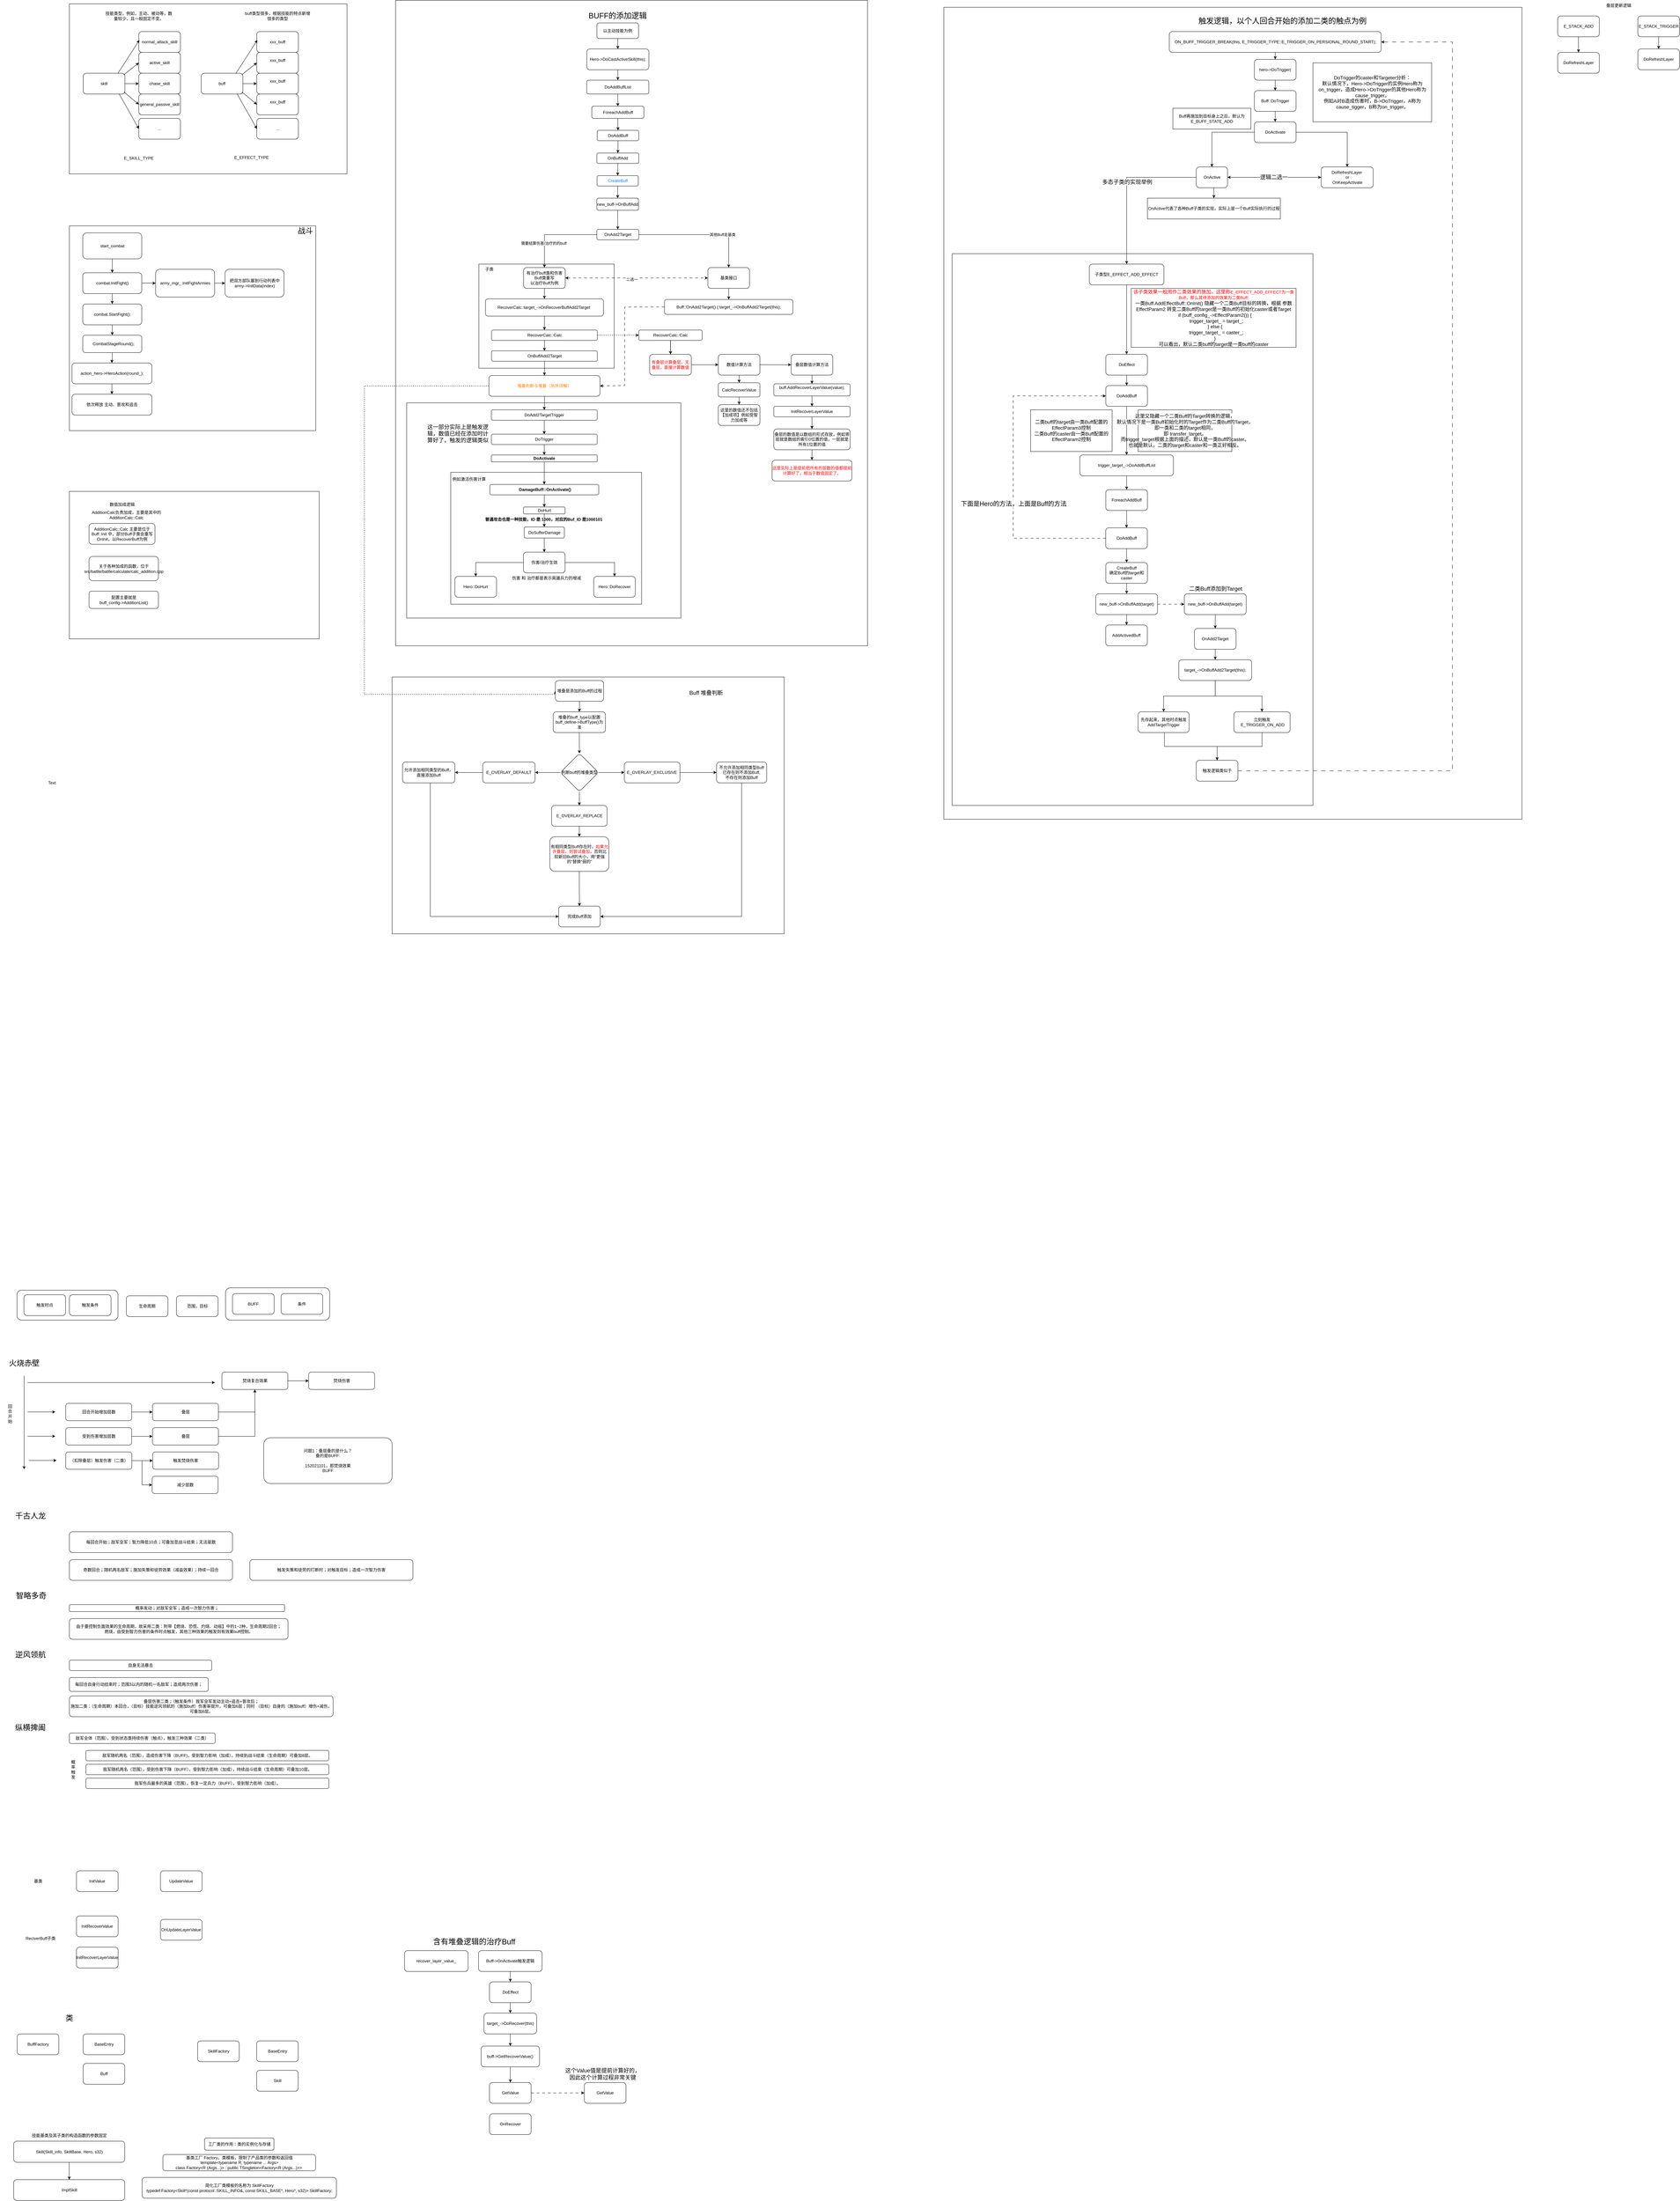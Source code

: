 <mxfile version="24.8.4">
  <diagram name="第 1 页" id="6zWAo-UzQmHNDU4MTRq7">
    <mxGraphModel dx="2455" dy="2489" grid="1" gridSize="10" guides="1" tooltips="1" connect="1" arrows="1" fold="1" page="1" pageScale="1" pageWidth="827" pageHeight="1169" math="0" shadow="0">
      <root>
        <mxCell id="0" />
        <mxCell id="1" parent="0" />
        <mxCell id="o4tlsY2EU9AUbKgZ5aPZ-1" value="skill" style="rounded=1;whiteSpace=wrap;html=1;" vertex="1" parent="1">
          <mxGeometry x="240" y="-830" width="120" height="60" as="geometry" />
        </mxCell>
        <mxCell id="o4tlsY2EU9AUbKgZ5aPZ-4" value="normal_attack_skill" style="rounded=1;whiteSpace=wrap;html=1;" vertex="1" parent="1">
          <mxGeometry x="400" y="-950" width="120" height="60" as="geometry" />
        </mxCell>
        <mxCell id="o4tlsY2EU9AUbKgZ5aPZ-5" value="general_passive_skill" style="rounded=1;whiteSpace=wrap;html=1;" vertex="1" parent="1">
          <mxGeometry x="400" y="-770" width="120" height="60" as="geometry" />
        </mxCell>
        <mxCell id="o4tlsY2EU9AUbKgZ5aPZ-6" value="chase_skill" style="rounded=1;whiteSpace=wrap;html=1;" vertex="1" parent="1">
          <mxGeometry x="400" y="-830" width="120" height="60" as="geometry" />
        </mxCell>
        <mxCell id="o4tlsY2EU9AUbKgZ5aPZ-7" value="active_skill" style="rounded=1;whiteSpace=wrap;html=1;" vertex="1" parent="1">
          <mxGeometry x="400" y="-890" width="120" height="60" as="geometry" />
        </mxCell>
        <mxCell id="o4tlsY2EU9AUbKgZ5aPZ-8" value="..." style="rounded=1;whiteSpace=wrap;html=1;" vertex="1" parent="1">
          <mxGeometry x="400" y="-700" width="120" height="60" as="geometry" />
        </mxCell>
        <mxCell id="o4tlsY2EU9AUbKgZ5aPZ-9" value="" style="endArrow=classic;html=1;rounded=0;entryX=0.014;entryY=0.41;entryDx=0;entryDy=0;entryPerimeter=0;" edge="1" parent="1" target="o4tlsY2EU9AUbKgZ5aPZ-4">
          <mxGeometry width="50" height="50" relative="1" as="geometry">
            <mxPoint x="340" y="-830" as="sourcePoint" />
            <mxPoint x="390" y="-880" as="targetPoint" />
          </mxGeometry>
        </mxCell>
        <mxCell id="o4tlsY2EU9AUbKgZ5aPZ-13" value="" style="endArrow=classic;html=1;rounded=0;entryX=0;entryY=0.5;entryDx=0;entryDy=0;exitX=0.974;exitY=0.076;exitDx=0;exitDy=0;exitPerimeter=0;" edge="1" parent="1" source="o4tlsY2EU9AUbKgZ5aPZ-1" target="o4tlsY2EU9AUbKgZ5aPZ-7">
          <mxGeometry width="50" height="50" relative="1" as="geometry">
            <mxPoint x="350" y="-820" as="sourcePoint" />
            <mxPoint x="412" y="-915" as="targetPoint" />
          </mxGeometry>
        </mxCell>
        <mxCell id="o4tlsY2EU9AUbKgZ5aPZ-14" value="" style="endArrow=classic;html=1;rounded=0;entryX=0;entryY=0.5;entryDx=0;entryDy=0;exitX=1;exitY=0.5;exitDx=0;exitDy=0;" edge="1" parent="1" source="o4tlsY2EU9AUbKgZ5aPZ-1" target="o4tlsY2EU9AUbKgZ5aPZ-6">
          <mxGeometry width="50" height="50" relative="1" as="geometry">
            <mxPoint x="360" y="-810" as="sourcePoint" />
            <mxPoint x="422" y="-905" as="targetPoint" />
          </mxGeometry>
        </mxCell>
        <mxCell id="o4tlsY2EU9AUbKgZ5aPZ-15" value="" style="endArrow=classic;html=1;rounded=0;entryX=0;entryY=0.5;entryDx=0;entryDy=0;exitX=0.98;exitY=0.904;exitDx=0;exitDy=0;exitPerimeter=0;" edge="1" parent="1" source="o4tlsY2EU9AUbKgZ5aPZ-1" target="o4tlsY2EU9AUbKgZ5aPZ-5">
          <mxGeometry width="50" height="50" relative="1" as="geometry">
            <mxPoint x="370" y="-800" as="sourcePoint" />
            <mxPoint x="432" y="-895" as="targetPoint" />
          </mxGeometry>
        </mxCell>
        <mxCell id="o4tlsY2EU9AUbKgZ5aPZ-16" value="" style="endArrow=classic;html=1;rounded=0;entryX=0;entryY=0.5;entryDx=0;entryDy=0;exitX=0.865;exitY=1.007;exitDx=0;exitDy=0;exitPerimeter=0;" edge="1" parent="1" source="o4tlsY2EU9AUbKgZ5aPZ-1" target="o4tlsY2EU9AUbKgZ5aPZ-8">
          <mxGeometry width="50" height="50" relative="1" as="geometry">
            <mxPoint x="320" y="-625" as="sourcePoint" />
            <mxPoint x="382" y="-720" as="targetPoint" />
          </mxGeometry>
        </mxCell>
        <mxCell id="o4tlsY2EU9AUbKgZ5aPZ-18" value="buff" style="rounded=1;whiteSpace=wrap;html=1;" vertex="1" parent="1">
          <mxGeometry x="580" y="-830" width="120" height="60" as="geometry" />
        </mxCell>
        <mxCell id="o4tlsY2EU9AUbKgZ5aPZ-19" value="xxx_buff" style="rounded=1;whiteSpace=wrap;html=1;" vertex="1" parent="1">
          <mxGeometry x="740" y="-950" width="120" height="60" as="geometry" />
        </mxCell>
        <mxCell id="o4tlsY2EU9AUbKgZ5aPZ-20" value="&#xa;&lt;span style=&quot;color: rgb(0, 0, 0); font-family: Helvetica; font-size: 12px; font-style: normal; font-variant-ligatures: normal; font-variant-caps: normal; font-weight: 400; letter-spacing: normal; orphans: 2; text-align: center; text-indent: 0px; text-transform: none; widows: 2; word-spacing: 0px; -webkit-text-stroke-width: 0px; white-space: normal; background-color: rgb(251, 251, 251); text-decoration-thickness: initial; text-decoration-style: initial; text-decoration-color: initial; display: inline !important; float: none;&quot;&gt;xxx_buff&lt;/span&gt;&#xa;&#xa;" style="rounded=1;whiteSpace=wrap;html=1;" vertex="1" parent="1">
          <mxGeometry x="740" y="-770" width="120" height="60" as="geometry" />
        </mxCell>
        <mxCell id="o4tlsY2EU9AUbKgZ5aPZ-21" value="&#xa;&lt;span style=&quot;color: rgb(0, 0, 0); font-family: Helvetica; font-size: 12px; font-style: normal; font-variant-ligatures: normal; font-variant-caps: normal; font-weight: 400; letter-spacing: normal; orphans: 2; text-align: center; text-indent: 0px; text-transform: none; widows: 2; word-spacing: 0px; -webkit-text-stroke-width: 0px; white-space: normal; background-color: rgb(251, 251, 251); text-decoration-thickness: initial; text-decoration-style: initial; text-decoration-color: initial; display: inline !important; float: none;&quot;&gt;xxx_buff&lt;/span&gt;&#xa;&#xa;" style="rounded=1;whiteSpace=wrap;html=1;" vertex="1" parent="1">
          <mxGeometry x="740" y="-830" width="120" height="60" as="geometry" />
        </mxCell>
        <mxCell id="o4tlsY2EU9AUbKgZ5aPZ-22" value="&#xa;&lt;span style=&quot;color: rgb(0, 0, 0); font-family: Helvetica; font-size: 12px; font-style: normal; font-variant-ligatures: normal; font-variant-caps: normal; font-weight: 400; letter-spacing: normal; orphans: 2; text-align: center; text-indent: 0px; text-transform: none; widows: 2; word-spacing: 0px; -webkit-text-stroke-width: 0px; white-space: normal; background-color: rgb(251, 251, 251); text-decoration-thickness: initial; text-decoration-style: initial; text-decoration-color: initial; display: inline !important; float: none;&quot;&gt;xxx_buff&lt;/span&gt;&#xa;&#xa;" style="rounded=1;whiteSpace=wrap;html=1;" vertex="1" parent="1">
          <mxGeometry x="740" y="-890" width="120" height="60" as="geometry" />
        </mxCell>
        <mxCell id="o4tlsY2EU9AUbKgZ5aPZ-23" value="..." style="rounded=1;whiteSpace=wrap;html=1;" vertex="1" parent="1">
          <mxGeometry x="740" y="-700" width="120" height="60" as="geometry" />
        </mxCell>
        <mxCell id="o4tlsY2EU9AUbKgZ5aPZ-24" value="" style="endArrow=classic;html=1;rounded=0;entryX=0.014;entryY=0.41;entryDx=0;entryDy=0;entryPerimeter=0;" edge="1" parent="1" target="o4tlsY2EU9AUbKgZ5aPZ-19">
          <mxGeometry width="50" height="50" relative="1" as="geometry">
            <mxPoint x="680" y="-830" as="sourcePoint" />
            <mxPoint x="730" y="-880" as="targetPoint" />
          </mxGeometry>
        </mxCell>
        <mxCell id="o4tlsY2EU9AUbKgZ5aPZ-25" value="" style="endArrow=classic;html=1;rounded=0;entryX=0;entryY=0.5;entryDx=0;entryDy=0;exitX=0.974;exitY=0.076;exitDx=0;exitDy=0;exitPerimeter=0;" edge="1" parent="1" source="o4tlsY2EU9AUbKgZ5aPZ-18" target="o4tlsY2EU9AUbKgZ5aPZ-22">
          <mxGeometry width="50" height="50" relative="1" as="geometry">
            <mxPoint x="690" y="-820" as="sourcePoint" />
            <mxPoint x="752" y="-915" as="targetPoint" />
          </mxGeometry>
        </mxCell>
        <mxCell id="o4tlsY2EU9AUbKgZ5aPZ-26" value="" style="endArrow=classic;html=1;rounded=0;entryX=0;entryY=0.5;entryDx=0;entryDy=0;exitX=1;exitY=0.5;exitDx=0;exitDy=0;" edge="1" parent="1" source="o4tlsY2EU9AUbKgZ5aPZ-18" target="o4tlsY2EU9AUbKgZ5aPZ-21">
          <mxGeometry width="50" height="50" relative="1" as="geometry">
            <mxPoint x="700" y="-810" as="sourcePoint" />
            <mxPoint x="762" y="-905" as="targetPoint" />
          </mxGeometry>
        </mxCell>
        <mxCell id="o4tlsY2EU9AUbKgZ5aPZ-27" value="" style="endArrow=classic;html=1;rounded=0;entryX=0;entryY=0.5;entryDx=0;entryDy=0;exitX=0.98;exitY=0.904;exitDx=0;exitDy=0;exitPerimeter=0;" edge="1" parent="1" source="o4tlsY2EU9AUbKgZ5aPZ-18" target="o4tlsY2EU9AUbKgZ5aPZ-20">
          <mxGeometry width="50" height="50" relative="1" as="geometry">
            <mxPoint x="710" y="-800" as="sourcePoint" />
            <mxPoint x="772" y="-895" as="targetPoint" />
          </mxGeometry>
        </mxCell>
        <mxCell id="o4tlsY2EU9AUbKgZ5aPZ-28" value="" style="endArrow=classic;html=1;rounded=0;entryX=0;entryY=0.5;entryDx=0;entryDy=0;exitX=0.865;exitY=1.007;exitDx=0;exitDy=0;exitPerimeter=0;" edge="1" parent="1" source="o4tlsY2EU9AUbKgZ5aPZ-18" target="o4tlsY2EU9AUbKgZ5aPZ-23">
          <mxGeometry width="50" height="50" relative="1" as="geometry">
            <mxPoint x="660" y="-625" as="sourcePoint" />
            <mxPoint x="722" y="-720" as="targetPoint" />
          </mxGeometry>
        </mxCell>
        <mxCell id="o4tlsY2EU9AUbKgZ5aPZ-29" value="技能类型，例如，主动、被动等，数量较少，且一般固定不变。" style="text;html=1;align=center;verticalAlign=middle;whiteSpace=wrap;rounded=0;" vertex="1" parent="1">
          <mxGeometry x="300" y="-1010" width="200" height="30" as="geometry" />
        </mxCell>
        <mxCell id="o4tlsY2EU9AUbKgZ5aPZ-30" value="buff类型很多，根据技能的特点新增很多的类型" style="text;html=1;align=center;verticalAlign=middle;whiteSpace=wrap;rounded=0;" vertex="1" parent="1">
          <mxGeometry x="700" y="-1010" width="200" height="30" as="geometry" />
        </mxCell>
        <mxCell id="o4tlsY2EU9AUbKgZ5aPZ-38" style="edgeStyle=orthogonalEdgeStyle;rounded=0;orthogonalLoop=1;jettySize=auto;html=1;entryX=0.5;entryY=0;entryDx=0;entryDy=0;" edge="1" parent="1" source="o4tlsY2EU9AUbKgZ5aPZ-32" target="o4tlsY2EU9AUbKgZ5aPZ-33">
          <mxGeometry relative="1" as="geometry" />
        </mxCell>
        <mxCell id="o4tlsY2EU9AUbKgZ5aPZ-32" value="start_combat" style="rounded=1;whiteSpace=wrap;html=1;" vertex="1" parent="1">
          <mxGeometry x="238.5" y="-370" width="170" height="75" as="geometry" />
        </mxCell>
        <mxCell id="o4tlsY2EU9AUbKgZ5aPZ-35" value="" style="edgeStyle=orthogonalEdgeStyle;rounded=0;orthogonalLoop=1;jettySize=auto;html=1;" edge="1" parent="1" source="o4tlsY2EU9AUbKgZ5aPZ-33" target="o4tlsY2EU9AUbKgZ5aPZ-34">
          <mxGeometry relative="1" as="geometry" />
        </mxCell>
        <mxCell id="o4tlsY2EU9AUbKgZ5aPZ-45" style="edgeStyle=orthogonalEdgeStyle;rounded=0;orthogonalLoop=1;jettySize=auto;html=1;entryX=0.5;entryY=0;entryDx=0;entryDy=0;" edge="1" parent="1" source="o4tlsY2EU9AUbKgZ5aPZ-33" target="o4tlsY2EU9AUbKgZ5aPZ-43">
          <mxGeometry relative="1" as="geometry" />
        </mxCell>
        <mxCell id="o4tlsY2EU9AUbKgZ5aPZ-33" value="combat.InitFight()" style="rounded=1;whiteSpace=wrap;html=1;" vertex="1" parent="1">
          <mxGeometry x="238.5" y="-255" width="170" height="60" as="geometry" />
        </mxCell>
        <mxCell id="o4tlsY2EU9AUbKgZ5aPZ-37" value="" style="edgeStyle=orthogonalEdgeStyle;rounded=0;orthogonalLoop=1;jettySize=auto;html=1;" edge="1" parent="1" source="o4tlsY2EU9AUbKgZ5aPZ-34" target="o4tlsY2EU9AUbKgZ5aPZ-36">
          <mxGeometry relative="1" as="geometry" />
        </mxCell>
        <mxCell id="o4tlsY2EU9AUbKgZ5aPZ-34" value="army_mgr_.InitFightArmies" style="whiteSpace=wrap;html=1;rounded=1;" vertex="1" parent="1">
          <mxGeometry x="448.5" y="-265" width="170" height="80" as="geometry" />
        </mxCell>
        <mxCell id="o4tlsY2EU9AUbKgZ5aPZ-36" value="&lt;div&gt;把双方部队塞到行动列表中&lt;/div&gt;army-&amp;gt;InitData(index)" style="whiteSpace=wrap;html=1;rounded=1;" vertex="1" parent="1">
          <mxGeometry x="648.5" y="-265" width="170" height="80" as="geometry" />
        </mxCell>
        <mxCell id="o4tlsY2EU9AUbKgZ5aPZ-47" value="" style="edgeStyle=orthogonalEdgeStyle;rounded=0;orthogonalLoop=1;jettySize=auto;html=1;" edge="1" parent="1" source="o4tlsY2EU9AUbKgZ5aPZ-43" target="o4tlsY2EU9AUbKgZ5aPZ-46">
          <mxGeometry relative="1" as="geometry" />
        </mxCell>
        <mxCell id="o4tlsY2EU9AUbKgZ5aPZ-43" value="combat.StartFight();" style="whiteSpace=wrap;html=1;rounded=1;" vertex="1" parent="1">
          <mxGeometry x="238.5" y="-165" width="170" height="60" as="geometry" />
        </mxCell>
        <mxCell id="o4tlsY2EU9AUbKgZ5aPZ-49" value="" style="edgeStyle=orthogonalEdgeStyle;rounded=0;orthogonalLoop=1;jettySize=auto;html=1;" edge="1" parent="1" source="o4tlsY2EU9AUbKgZ5aPZ-46" target="o4tlsY2EU9AUbKgZ5aPZ-48">
          <mxGeometry relative="1" as="geometry" />
        </mxCell>
        <mxCell id="o4tlsY2EU9AUbKgZ5aPZ-46" value="&amp;nbsp; CombatStageRound();" style="whiteSpace=wrap;html=1;rounded=1;" vertex="1" parent="1">
          <mxGeometry x="238.5" y="-75" width="170" height="50" as="geometry" />
        </mxCell>
        <mxCell id="o4tlsY2EU9AUbKgZ5aPZ-51" value="" style="edgeStyle=orthogonalEdgeStyle;rounded=0;orthogonalLoop=1;jettySize=auto;html=1;" edge="1" parent="1" source="o4tlsY2EU9AUbKgZ5aPZ-48" target="o4tlsY2EU9AUbKgZ5aPZ-50">
          <mxGeometry relative="1" as="geometry" />
        </mxCell>
        <mxCell id="o4tlsY2EU9AUbKgZ5aPZ-48" value="action_hero-&amp;gt;HeroAction(round_);" style="whiteSpace=wrap;html=1;rounded=1;" vertex="1" parent="1">
          <mxGeometry x="207.5" y="5" width="230" height="60" as="geometry" />
        </mxCell>
        <mxCell id="o4tlsY2EU9AUbKgZ5aPZ-50" value="依次释放 主动、普攻和追击" style="whiteSpace=wrap;html=1;rounded=1;" vertex="1" parent="1">
          <mxGeometry x="207.5" y="95" width="230" height="60" as="geometry" />
        </mxCell>
        <mxCell id="o4tlsY2EU9AUbKgZ5aPZ-317" style="edgeStyle=orthogonalEdgeStyle;rounded=0;orthogonalLoop=1;jettySize=auto;html=1;entryX=0.5;entryY=0;entryDx=0;entryDy=0;" edge="1" parent="1" source="o4tlsY2EU9AUbKgZ5aPZ-52" target="o4tlsY2EU9AUbKgZ5aPZ-55">
          <mxGeometry relative="1" as="geometry" />
        </mxCell>
        <mxCell id="o4tlsY2EU9AUbKgZ5aPZ-52" value="以主动技能为例" style="rounded=1;whiteSpace=wrap;html=1;" vertex="1" parent="1">
          <mxGeometry x="1720.25" y="-975" width="120" height="45" as="geometry" />
        </mxCell>
        <mxCell id="o4tlsY2EU9AUbKgZ5aPZ-58" value="" style="edgeStyle=orthogonalEdgeStyle;rounded=0;orthogonalLoop=1;jettySize=auto;html=1;" edge="1" parent="1" source="o4tlsY2EU9AUbKgZ5aPZ-55" target="o4tlsY2EU9AUbKgZ5aPZ-57">
          <mxGeometry relative="1" as="geometry" />
        </mxCell>
        <mxCell id="o4tlsY2EU9AUbKgZ5aPZ-55" value="Hero-&amp;gt;DoCastActiveSkill(this);" style="rounded=1;whiteSpace=wrap;html=1;" vertex="1" parent="1">
          <mxGeometry x="1691" y="-900" width="179" height="60" as="geometry" />
        </mxCell>
        <mxCell id="o4tlsY2EU9AUbKgZ5aPZ-318" style="edgeStyle=orthogonalEdgeStyle;rounded=0;orthogonalLoop=1;jettySize=auto;html=1;exitX=0.5;exitY=1;exitDx=0;exitDy=0;entryX=0.5;entryY=0;entryDx=0;entryDy=0;" edge="1" parent="1" source="o4tlsY2EU9AUbKgZ5aPZ-57" target="o4tlsY2EU9AUbKgZ5aPZ-85">
          <mxGeometry relative="1" as="geometry" />
        </mxCell>
        <mxCell id="o4tlsY2EU9AUbKgZ5aPZ-57" value="DoAddBuffList" style="rounded=1;whiteSpace=wrap;html=1;" vertex="1" parent="1">
          <mxGeometry x="1690.75" y="-810" width="179" height="40" as="geometry" />
        </mxCell>
        <mxCell id="o4tlsY2EU9AUbKgZ5aPZ-101" value="" style="edgeStyle=orthogonalEdgeStyle;rounded=0;orthogonalLoop=1;jettySize=auto;html=1;" edge="1" parent="1" source="o4tlsY2EU9AUbKgZ5aPZ-68" target="o4tlsY2EU9AUbKgZ5aPZ-100">
          <mxGeometry relative="1" as="geometry" />
        </mxCell>
        <mxCell id="o4tlsY2EU9AUbKgZ5aPZ-68" value="&lt;div&gt;RecoverCalc::target_-&amp;gt;OnRecoverBuffAdd2Target&amp;nbsp;&lt;br&gt;&lt;/div&gt;" style="rounded=1;whiteSpace=wrap;html=1;" vertex="1" parent="1">
          <mxGeometry x="1399" y="-180" width="340" height="50" as="geometry" />
        </mxCell>
        <mxCell id="o4tlsY2EU9AUbKgZ5aPZ-69" value="&amp;nbsp;Buff::OnAdd2Target() { target_-&amp;gt;OnBuffAdd2Target(this);&amp;nbsp;" style="rounded=1;whiteSpace=wrap;html=1;" vertex="1" parent="1">
          <mxGeometry x="1915" y="-178" width="370" height="43" as="geometry" />
        </mxCell>
        <mxCell id="o4tlsY2EU9AUbKgZ5aPZ-70" value="" style="rounded=0;whiteSpace=wrap;html=1;fillColor=none;" vertex="1" parent="1">
          <mxGeometry x="200" y="-1030" width="800" height="490" as="geometry" />
        </mxCell>
        <mxCell id="o4tlsY2EU9AUbKgZ5aPZ-71" value="E_SKILL_TYPE" style="text;html=1;align=center;verticalAlign=middle;whiteSpace=wrap;rounded=0;" vertex="1" parent="1">
          <mxGeometry x="305" y="-620" width="190" height="70" as="geometry" />
        </mxCell>
        <mxCell id="o4tlsY2EU9AUbKgZ5aPZ-72" value="&lt;table style=&quot;border-collapse:&lt;br/&gt; collapse;width:206pt&quot; width=&quot;274&quot; cellspacing=&quot;0&quot; cellpadding=&quot;0&quot; border=&quot;0&quot;&gt;&lt;tbody&gt;&lt;tr style=&quot;height:14.25pt&quot; height=&quot;19&quot;&gt;&lt;br/&gt;  &lt;td style=&quot;height:14.25pt;width:206pt&quot; width=&quot;274&quot; class=&quot;xl66&quot; height=&quot;19&quot;&gt;E_EFFECT_TYPE&lt;/td&gt;&lt;/tr&gt;&lt;/tbody&gt;&lt;/table&gt;" style="text;html=1;align=center;verticalAlign=middle;whiteSpace=wrap;rounded=0;" vertex="1" parent="1">
          <mxGeometry x="640" y="-610" width="170" height="30" as="geometry" />
        </mxCell>
        <mxCell id="o4tlsY2EU9AUbKgZ5aPZ-75" value="" style="edgeStyle=orthogonalEdgeStyle;rounded=0;orthogonalLoop=1;jettySize=auto;html=1;" edge="1" parent="1" source="o4tlsY2EU9AUbKgZ5aPZ-73" target="o4tlsY2EU9AUbKgZ5aPZ-74">
          <mxGeometry relative="1" as="geometry" />
        </mxCell>
        <mxCell id="o4tlsY2EU9AUbKgZ5aPZ-77" value="" style="edgeStyle=orthogonalEdgeStyle;rounded=0;orthogonalLoop=1;jettySize=auto;html=1;" edge="1" parent="1" source="o4tlsY2EU9AUbKgZ5aPZ-73" target="o4tlsY2EU9AUbKgZ5aPZ-76">
          <mxGeometry relative="1" as="geometry" />
        </mxCell>
        <mxCell id="o4tlsY2EU9AUbKgZ5aPZ-73" value="伤害/治疗生效" style="rounded=1;whiteSpace=wrap;html=1;" vertex="1" parent="1">
          <mxGeometry x="1508.5" y="550" width="120" height="60" as="geometry" />
        </mxCell>
        <mxCell id="o4tlsY2EU9AUbKgZ5aPZ-74" value="Hero::DoHurt" style="rounded=1;whiteSpace=wrap;html=1;" vertex="1" parent="1">
          <mxGeometry x="1311" y="620" width="120" height="60" as="geometry" />
        </mxCell>
        <mxCell id="o4tlsY2EU9AUbKgZ5aPZ-76" value="Hero::DoRecover" style="rounded=1;whiteSpace=wrap;html=1;" vertex="1" parent="1">
          <mxGeometry x="1711" y="620" width="120" height="60" as="geometry" />
        </mxCell>
        <mxCell id="o4tlsY2EU9AUbKgZ5aPZ-78" value="伤害 和 治疗都是表示英雄兵力的增减" style="text;html=1;align=center;verticalAlign=middle;whiteSpace=wrap;rounded=0;" vertex="1" parent="1">
          <mxGeometry x="1422" y="620" width="306" height="10" as="geometry" />
        </mxCell>
        <mxCell id="o4tlsY2EU9AUbKgZ5aPZ-115" style="edgeStyle=orthogonalEdgeStyle;rounded=0;orthogonalLoop=1;jettySize=auto;html=1;entryX=0.5;entryY=0;entryDx=0;entryDy=0;" edge="1" parent="1" source="o4tlsY2EU9AUbKgZ5aPZ-79" target="o4tlsY2EU9AUbKgZ5aPZ-73">
          <mxGeometry relative="1" as="geometry" />
        </mxCell>
        <mxCell id="o4tlsY2EU9AUbKgZ5aPZ-79" value="DoSufferDamage" style="rounded=1;whiteSpace=wrap;html=1;" vertex="1" parent="1">
          <mxGeometry x="1510.5" y="477.5" width="116" height="32" as="geometry" />
        </mxCell>
        <mxCell id="o4tlsY2EU9AUbKgZ5aPZ-114" style="edgeStyle=orthogonalEdgeStyle;rounded=0;orthogonalLoop=1;jettySize=auto;html=1;entryX=0.5;entryY=0;entryDx=0;entryDy=0;" edge="1" parent="1" source="o4tlsY2EU9AUbKgZ5aPZ-80" target="o4tlsY2EU9AUbKgZ5aPZ-79">
          <mxGeometry relative="1" as="geometry" />
        </mxCell>
        <mxCell id="o4tlsY2EU9AUbKgZ5aPZ-80" value="DoHurt" style="rounded=1;whiteSpace=wrap;html=1;" vertex="1" parent="1">
          <mxGeometry x="1508.5" y="420" width="120" height="20" as="geometry" />
        </mxCell>
        <mxCell id="o4tlsY2EU9AUbKgZ5aPZ-81" value="&lt;b&gt;普通攻击也是一种技能，ID 是 1000，对应的Buf_ID 是1000101&lt;/b&gt;" style="text;html=1;align=center;verticalAlign=middle;whiteSpace=wrap;rounded=0;" vertex="1" parent="1">
          <mxGeometry x="1367" y="441" width="400" height="30" as="geometry" />
        </mxCell>
        <mxCell id="o4tlsY2EU9AUbKgZ5aPZ-319" style="edgeStyle=orthogonalEdgeStyle;rounded=0;orthogonalLoop=1;jettySize=auto;html=1;entryX=0.5;entryY=0;entryDx=0;entryDy=0;" edge="1" parent="1" source="o4tlsY2EU9AUbKgZ5aPZ-85" target="o4tlsY2EU9AUbKgZ5aPZ-86">
          <mxGeometry relative="1" as="geometry" />
        </mxCell>
        <mxCell id="o4tlsY2EU9AUbKgZ5aPZ-85" value="ForeachAddBuff" style="rounded=1;whiteSpace=wrap;html=1;" vertex="1" parent="1">
          <mxGeometry x="1705.5" y="-735" width="150" height="35" as="geometry" />
        </mxCell>
        <mxCell id="o4tlsY2EU9AUbKgZ5aPZ-89" value="" style="edgeStyle=orthogonalEdgeStyle;rounded=0;orthogonalLoop=1;jettySize=auto;html=1;" edge="1" parent="1" source="o4tlsY2EU9AUbKgZ5aPZ-86" target="o4tlsY2EU9AUbKgZ5aPZ-88">
          <mxGeometry relative="1" as="geometry" />
        </mxCell>
        <mxCell id="o4tlsY2EU9AUbKgZ5aPZ-86" value="DoAddBuff" style="rounded=1;whiteSpace=wrap;html=1;" vertex="1" parent="1">
          <mxGeometry x="1721" y="-665.5" width="120" height="30" as="geometry" />
        </mxCell>
        <mxCell id="o4tlsY2EU9AUbKgZ5aPZ-321" style="edgeStyle=orthogonalEdgeStyle;rounded=0;orthogonalLoop=1;jettySize=auto;html=1;exitX=0.5;exitY=1;exitDx=0;exitDy=0;entryX=0.5;entryY=0;entryDx=0;entryDy=0;" edge="1" parent="1" source="o4tlsY2EU9AUbKgZ5aPZ-88" target="o4tlsY2EU9AUbKgZ5aPZ-320">
          <mxGeometry relative="1" as="geometry" />
        </mxCell>
        <mxCell id="o4tlsY2EU9AUbKgZ5aPZ-88" value="OnBuffAdd" style="rounded=1;whiteSpace=wrap;html=1;" vertex="1" parent="1">
          <mxGeometry x="1720" y="-600" width="121" height="30" as="geometry" />
        </mxCell>
        <mxCell id="o4tlsY2EU9AUbKgZ5aPZ-92" style="edgeStyle=orthogonalEdgeStyle;rounded=0;orthogonalLoop=1;jettySize=auto;html=1;exitX=0;exitY=0.5;exitDx=0;exitDy=0;entryX=0.5;entryY=0;entryDx=0;entryDy=0;" edge="1" parent="1" source="o4tlsY2EU9AUbKgZ5aPZ-90" target="o4tlsY2EU9AUbKgZ5aPZ-96">
          <mxGeometry relative="1" as="geometry">
            <mxPoint x="1618.5" y="-265.08" as="targetPoint" />
            <mxPoint x="1688.5" y="-360.003" as="sourcePoint" />
          </mxGeometry>
        </mxCell>
        <mxCell id="o4tlsY2EU9AUbKgZ5aPZ-94" value="需要结算伤害/治疗的的buff" style="edgeLabel;html=1;align=center;verticalAlign=middle;resizable=0;points=[];" vertex="1" connectable="0" parent="o4tlsY2EU9AUbKgZ5aPZ-92">
          <mxGeometry x="0.5" y="-3" relative="1" as="geometry">
            <mxPoint x="1" y="-9" as="offset" />
          </mxGeometry>
        </mxCell>
        <mxCell id="o4tlsY2EU9AUbKgZ5aPZ-328" style="edgeStyle=orthogonalEdgeStyle;rounded=0;orthogonalLoop=1;jettySize=auto;html=1;" edge="1" parent="1" source="o4tlsY2EU9AUbKgZ5aPZ-90" target="o4tlsY2EU9AUbKgZ5aPZ-97">
          <mxGeometry relative="1" as="geometry" />
        </mxCell>
        <mxCell id="o4tlsY2EU9AUbKgZ5aPZ-329" value="其他Buff走基类" style="edgeLabel;html=1;align=center;verticalAlign=middle;resizable=0;points=[];" vertex="1" connectable="0" parent="o4tlsY2EU9AUbKgZ5aPZ-328">
          <mxGeometry x="0.361" relative="1" as="geometry">
            <mxPoint as="offset" />
          </mxGeometry>
        </mxCell>
        <mxCell id="o4tlsY2EU9AUbKgZ5aPZ-90" value="OnAdd2Target" style="rounded=1;whiteSpace=wrap;html=1;" vertex="1" parent="1">
          <mxGeometry x="1720" y="-380" width="121" height="30" as="geometry" />
        </mxCell>
        <mxCell id="o4tlsY2EU9AUbKgZ5aPZ-327" style="edgeStyle=orthogonalEdgeStyle;rounded=0;orthogonalLoop=1;jettySize=auto;html=1;" edge="1" parent="1" source="o4tlsY2EU9AUbKgZ5aPZ-96" target="o4tlsY2EU9AUbKgZ5aPZ-68">
          <mxGeometry relative="1" as="geometry" />
        </mxCell>
        <mxCell id="o4tlsY2EU9AUbKgZ5aPZ-96" value="有治疗buff类和伤害Buff类重写&lt;div&gt;以治疗Buff为例&lt;/div&gt;" style="rounded=1;whiteSpace=wrap;html=1;" vertex="1" parent="1">
          <mxGeometry x="1509" y="-270" width="120" height="60" as="geometry" />
        </mxCell>
        <mxCell id="o4tlsY2EU9AUbKgZ5aPZ-331" style="edgeStyle=orthogonalEdgeStyle;rounded=0;orthogonalLoop=1;jettySize=auto;html=1;entryX=0.5;entryY=0;entryDx=0;entryDy=0;" edge="1" parent="1" source="o4tlsY2EU9AUbKgZ5aPZ-97" target="o4tlsY2EU9AUbKgZ5aPZ-69">
          <mxGeometry relative="1" as="geometry" />
        </mxCell>
        <mxCell id="o4tlsY2EU9AUbKgZ5aPZ-97" value="基类接口" style="rounded=1;whiteSpace=wrap;html=1;" vertex="1" parent="1">
          <mxGeometry x="2040" y="-270" width="120" height="60" as="geometry" />
        </mxCell>
        <mxCell id="o4tlsY2EU9AUbKgZ5aPZ-105" value="" style="edgeStyle=orthogonalEdgeStyle;rounded=0;orthogonalLoop=1;jettySize=auto;html=1;" edge="1" parent="1" source="o4tlsY2EU9AUbKgZ5aPZ-100" target="o4tlsY2EU9AUbKgZ5aPZ-104">
          <mxGeometry relative="1" as="geometry" />
        </mxCell>
        <mxCell id="o4tlsY2EU9AUbKgZ5aPZ-334" style="edgeStyle=orthogonalEdgeStyle;rounded=0;orthogonalLoop=1;jettySize=auto;html=1;exitX=1;exitY=0.5;exitDx=0;exitDy=0;dashed=1;" edge="1" parent="1" source="o4tlsY2EU9AUbKgZ5aPZ-100" target="o4tlsY2EU9AUbKgZ5aPZ-333">
          <mxGeometry relative="1" as="geometry" />
        </mxCell>
        <mxCell id="o4tlsY2EU9AUbKgZ5aPZ-100" value="&lt;div&gt;RecoverCalc::Calc&lt;br&gt;&lt;/div&gt;" style="rounded=1;whiteSpace=wrap;html=1;" vertex="1" parent="1">
          <mxGeometry x="1416.5" y="-90" width="305" height="30" as="geometry" />
        </mxCell>
        <mxCell id="o4tlsY2EU9AUbKgZ5aPZ-407" value="" style="edgeStyle=orthogonalEdgeStyle;rounded=0;orthogonalLoop=1;jettySize=auto;html=1;" edge="1" parent="1" source="o4tlsY2EU9AUbKgZ5aPZ-104" target="o4tlsY2EU9AUbKgZ5aPZ-406">
          <mxGeometry relative="1" as="geometry" />
        </mxCell>
        <mxCell id="o4tlsY2EU9AUbKgZ5aPZ-104" value="&lt;div&gt;OnBuffAdd2Target&lt;br&gt;&lt;/div&gt;" style="rounded=1;whiteSpace=wrap;html=1;" vertex="1" parent="1">
          <mxGeometry x="1416.5" y="-30" width="305" height="30" as="geometry" />
        </mxCell>
        <mxCell id="o4tlsY2EU9AUbKgZ5aPZ-109" value="" style="edgeStyle=orthogonalEdgeStyle;rounded=0;orthogonalLoop=1;jettySize=auto;html=1;" edge="1" parent="1" source="o4tlsY2EU9AUbKgZ5aPZ-106" target="o4tlsY2EU9AUbKgZ5aPZ-108">
          <mxGeometry relative="1" as="geometry" />
        </mxCell>
        <mxCell id="o4tlsY2EU9AUbKgZ5aPZ-106" value="&lt;div&gt;DoAdd2TargetTrigger&lt;br&gt;&lt;/div&gt;" style="rounded=1;whiteSpace=wrap;html=1;" vertex="1" parent="1">
          <mxGeometry x="1416" y="140" width="305" height="30" as="geometry" />
        </mxCell>
        <mxCell id="o4tlsY2EU9AUbKgZ5aPZ-111" value="" style="edgeStyle=orthogonalEdgeStyle;rounded=0;orthogonalLoop=1;jettySize=auto;html=1;" edge="1" parent="1" source="o4tlsY2EU9AUbKgZ5aPZ-108" target="o4tlsY2EU9AUbKgZ5aPZ-110">
          <mxGeometry relative="1" as="geometry" />
        </mxCell>
        <mxCell id="o4tlsY2EU9AUbKgZ5aPZ-108" value="&lt;div&gt;DoTrigger&lt;br&gt;&lt;/div&gt;" style="rounded=1;whiteSpace=wrap;html=1;" vertex="1" parent="1">
          <mxGeometry x="1416" y="210" width="305" height="30" as="geometry" />
        </mxCell>
        <mxCell id="o4tlsY2EU9AUbKgZ5aPZ-404" style="edgeStyle=orthogonalEdgeStyle;rounded=0;orthogonalLoop=1;jettySize=auto;html=1;" edge="1" parent="1" source="o4tlsY2EU9AUbKgZ5aPZ-110" target="o4tlsY2EU9AUbKgZ5aPZ-112">
          <mxGeometry relative="1" as="geometry" />
        </mxCell>
        <mxCell id="o4tlsY2EU9AUbKgZ5aPZ-110" value="&lt;div&gt;&lt;b&gt;DoActivate&lt;/b&gt;&lt;br&gt;&lt;/div&gt;" style="rounded=1;whiteSpace=wrap;html=1;" vertex="1" parent="1">
          <mxGeometry x="1416" y="270" width="305" height="20" as="geometry" />
        </mxCell>
        <mxCell id="o4tlsY2EU9AUbKgZ5aPZ-117" style="edgeStyle=orthogonalEdgeStyle;rounded=0;orthogonalLoop=1;jettySize=auto;html=1;entryX=0.5;entryY=0;entryDx=0;entryDy=0;" edge="1" parent="1" source="o4tlsY2EU9AUbKgZ5aPZ-112" target="o4tlsY2EU9AUbKgZ5aPZ-80">
          <mxGeometry relative="1" as="geometry" />
        </mxCell>
        <mxCell id="o4tlsY2EU9AUbKgZ5aPZ-112" value="&lt;div&gt;&lt;b&gt;&amp;nbsp;DamageBuff::OnActivate()&lt;/b&gt;&lt;br&gt;&lt;/div&gt;" style="rounded=1;whiteSpace=wrap;html=1;" vertex="1" parent="1">
          <mxGeometry x="1411.5" y="355" width="314" height="30" as="geometry" />
        </mxCell>
        <mxCell id="o4tlsY2EU9AUbKgZ5aPZ-120" value="例如激活伤害计算" style="text;html=1;align=center;verticalAlign=middle;whiteSpace=wrap;rounded=0;" vertex="1" parent="1">
          <mxGeometry x="1293.5" y="325" width="115.5" height="30" as="geometry" />
        </mxCell>
        <mxCell id="o4tlsY2EU9AUbKgZ5aPZ-122" value="" style="rounded=0;whiteSpace=wrap;html=1;fillColor=none;" vertex="1" parent="1">
          <mxGeometry x="200" y="-390" width="710" height="590" as="geometry" />
        </mxCell>
        <mxCell id="o4tlsY2EU9AUbKgZ5aPZ-123" value="战斗" style="text;html=1;align=center;verticalAlign=middle;whiteSpace=wrap;rounded=0;strokeWidth=11;fontSize=22;" vertex="1" parent="1">
          <mxGeometry x="850" y="-390" width="60" height="30" as="geometry" />
        </mxCell>
        <mxCell id="o4tlsY2EU9AUbKgZ5aPZ-124" value="" style="rounded=0;whiteSpace=wrap;html=1;fillColor=none;" vertex="1" parent="1">
          <mxGeometry x="1140" y="-1040" width="1360" height="1860" as="geometry" />
        </mxCell>
        <mxCell id="o4tlsY2EU9AUbKgZ5aPZ-125" value="BUFF的添加逻辑" style="text;html=1;align=center;verticalAlign=middle;whiteSpace=wrap;rounded=0;fontSize=22;" vertex="1" parent="1">
          <mxGeometry x="1654.75" y="-1015" width="250" height="40" as="geometry" />
        </mxCell>
        <mxCell id="o4tlsY2EU9AUbKgZ5aPZ-128" value="火烧赤壁" style="text;html=1;align=center;verticalAlign=middle;whiteSpace=wrap;rounded=0;fontSize=22;" vertex="1" parent="1">
          <mxGeometry y="2873" width="140" height="30" as="geometry" />
        </mxCell>
        <mxCell id="o4tlsY2EU9AUbKgZ5aPZ-136" style="edgeStyle=orthogonalEdgeStyle;rounded=0;orthogonalLoop=1;jettySize=auto;html=1;exitX=1;exitY=0.5;exitDx=0;exitDy=0;" edge="1" parent="1" source="o4tlsY2EU9AUbKgZ5aPZ-130" target="o4tlsY2EU9AUbKgZ5aPZ-131">
          <mxGeometry relative="1" as="geometry" />
        </mxCell>
        <mxCell id="o4tlsY2EU9AUbKgZ5aPZ-130" value="焚烧复合效果" style="rounded=1;whiteSpace=wrap;html=1;" vertex="1" parent="1">
          <mxGeometry x="639.5" y="2913" width="190" height="50" as="geometry" />
        </mxCell>
        <mxCell id="o4tlsY2EU9AUbKgZ5aPZ-131" value="焚烧伤害" style="rounded=1;whiteSpace=wrap;html=1;" vertex="1" parent="1">
          <mxGeometry x="889.5" y="2913" width="190" height="50" as="geometry" />
        </mxCell>
        <mxCell id="o4tlsY2EU9AUbKgZ5aPZ-137" style="edgeStyle=orthogonalEdgeStyle;rounded=0;orthogonalLoop=1;jettySize=auto;html=1;exitX=1;exitY=0.5;exitDx=0;exitDy=0;entryX=0;entryY=0.5;entryDx=0;entryDy=0;" edge="1" parent="1" source="o4tlsY2EU9AUbKgZ5aPZ-132" target="o4tlsY2EU9AUbKgZ5aPZ-133">
          <mxGeometry relative="1" as="geometry" />
        </mxCell>
        <mxCell id="o4tlsY2EU9AUbKgZ5aPZ-132" value="回合开始增加层数" style="rounded=1;whiteSpace=wrap;html=1;" vertex="1" parent="1">
          <mxGeometry x="189.5" y="3003" width="190" height="50" as="geometry" />
        </mxCell>
        <mxCell id="o4tlsY2EU9AUbKgZ5aPZ-141" style="edgeStyle=orthogonalEdgeStyle;rounded=0;orthogonalLoop=1;jettySize=auto;html=1;exitX=1;exitY=0.5;exitDx=0;exitDy=0;entryX=0.5;entryY=1;entryDx=0;entryDy=0;" edge="1" parent="1" source="o4tlsY2EU9AUbKgZ5aPZ-133" target="o4tlsY2EU9AUbKgZ5aPZ-130">
          <mxGeometry relative="1" as="geometry" />
        </mxCell>
        <mxCell id="o4tlsY2EU9AUbKgZ5aPZ-133" value="叠层" style="rounded=1;whiteSpace=wrap;html=1;" vertex="1" parent="1">
          <mxGeometry x="439.5" y="3003" width="190" height="50" as="geometry" />
        </mxCell>
        <mxCell id="o4tlsY2EU9AUbKgZ5aPZ-138" style="edgeStyle=orthogonalEdgeStyle;rounded=0;orthogonalLoop=1;jettySize=auto;html=1;exitX=1;exitY=0.5;exitDx=0;exitDy=0;entryX=0;entryY=0.5;entryDx=0;entryDy=0;" edge="1" parent="1" source="o4tlsY2EU9AUbKgZ5aPZ-134" target="o4tlsY2EU9AUbKgZ5aPZ-135">
          <mxGeometry relative="1" as="geometry" />
        </mxCell>
        <mxCell id="o4tlsY2EU9AUbKgZ5aPZ-134" value="受到伤害增加层数" style="rounded=1;whiteSpace=wrap;html=1;" vertex="1" parent="1">
          <mxGeometry x="189.5" y="3073" width="190" height="50" as="geometry" />
        </mxCell>
        <mxCell id="o4tlsY2EU9AUbKgZ5aPZ-142" style="edgeStyle=orthogonalEdgeStyle;rounded=0;orthogonalLoop=1;jettySize=auto;html=1;exitX=1;exitY=0.5;exitDx=0;exitDy=0;entryX=0.5;entryY=1;entryDx=0;entryDy=0;" edge="1" parent="1" source="o4tlsY2EU9AUbKgZ5aPZ-135" target="o4tlsY2EU9AUbKgZ5aPZ-130">
          <mxGeometry relative="1" as="geometry">
            <mxPoint x="739.5" y="2963" as="targetPoint" />
          </mxGeometry>
        </mxCell>
        <mxCell id="o4tlsY2EU9AUbKgZ5aPZ-135" value="叠层" style="rounded=1;whiteSpace=wrap;html=1;" vertex="1" parent="1">
          <mxGeometry x="439.5" y="3073" width="190" height="50" as="geometry" />
        </mxCell>
        <mxCell id="o4tlsY2EU9AUbKgZ5aPZ-143" value="" style="endArrow=classic;html=1;rounded=0;" edge="1" parent="1">
          <mxGeometry width="50" height="50" relative="1" as="geometry">
            <mxPoint x="79.5" y="2943" as="sourcePoint" />
            <mxPoint x="619.5" y="2943" as="targetPoint" />
          </mxGeometry>
        </mxCell>
        <mxCell id="o4tlsY2EU9AUbKgZ5aPZ-144" value="" style="endArrow=classic;html=1;rounded=0;" edge="1" parent="1">
          <mxGeometry width="50" height="50" relative="1" as="geometry">
            <mxPoint x="69.5" y="2923" as="sourcePoint" />
            <mxPoint x="69.5" y="3193" as="targetPoint" />
          </mxGeometry>
        </mxCell>
        <mxCell id="o4tlsY2EU9AUbKgZ5aPZ-145" value="" style="endArrow=classic;html=1;rounded=0;" edge="1" parent="1">
          <mxGeometry width="50" height="50" relative="1" as="geometry">
            <mxPoint x="79.5" y="3097.7" as="sourcePoint" />
            <mxPoint x="159.5" y="3097.7" as="targetPoint" />
          </mxGeometry>
        </mxCell>
        <mxCell id="o4tlsY2EU9AUbKgZ5aPZ-146" value="" style="endArrow=classic;html=1;rounded=0;" edge="1" parent="1">
          <mxGeometry width="50" height="50" relative="1" as="geometry">
            <mxPoint x="79.5" y="3027.7" as="sourcePoint" />
            <mxPoint x="159.5" y="3027.7" as="targetPoint" />
          </mxGeometry>
        </mxCell>
        <mxCell id="o4tlsY2EU9AUbKgZ5aPZ-147" value="回合开始" style="text;html=1;align=center;verticalAlign=middle;whiteSpace=wrap;rounded=0;" vertex="1" parent="1">
          <mxGeometry x="17.5" y="2963" width="22" height="140" as="geometry" />
        </mxCell>
        <mxCell id="o4tlsY2EU9AUbKgZ5aPZ-152" style="edgeStyle=orthogonalEdgeStyle;rounded=0;orthogonalLoop=1;jettySize=auto;html=1;exitX=1;exitY=0.5;exitDx=0;exitDy=0;entryX=0;entryY=0.5;entryDx=0;entryDy=0;" edge="1" parent="1" source="o4tlsY2EU9AUbKgZ5aPZ-148" target="o4tlsY2EU9AUbKgZ5aPZ-150">
          <mxGeometry relative="1" as="geometry" />
        </mxCell>
        <mxCell id="o4tlsY2EU9AUbKgZ5aPZ-153" style="edgeStyle=orthogonalEdgeStyle;rounded=0;orthogonalLoop=1;jettySize=auto;html=1;entryX=0;entryY=0.5;entryDx=0;entryDy=0;" edge="1" parent="1" source="o4tlsY2EU9AUbKgZ5aPZ-148" target="o4tlsY2EU9AUbKgZ5aPZ-151">
          <mxGeometry relative="1" as="geometry" />
        </mxCell>
        <mxCell id="o4tlsY2EU9AUbKgZ5aPZ-148" value="（扣除叠层）触发伤害（二类）" style="rounded=1;whiteSpace=wrap;html=1;" vertex="1" parent="1">
          <mxGeometry x="189.5" y="3143" width="190.5" height="50" as="geometry" />
        </mxCell>
        <mxCell id="o4tlsY2EU9AUbKgZ5aPZ-149" value="" style="endArrow=classic;html=1;rounded=0;" edge="1" parent="1">
          <mxGeometry width="50" height="50" relative="1" as="geometry">
            <mxPoint x="83" y="3167.47" as="sourcePoint" />
            <mxPoint x="163" y="3167.47" as="targetPoint" />
          </mxGeometry>
        </mxCell>
        <mxCell id="o4tlsY2EU9AUbKgZ5aPZ-150" value="触发焚烧伤害" style="rounded=1;whiteSpace=wrap;html=1;" vertex="1" parent="1">
          <mxGeometry x="440" y="3143" width="190" height="50" as="geometry" />
        </mxCell>
        <mxCell id="o4tlsY2EU9AUbKgZ5aPZ-151" value="减少层数" style="rounded=1;whiteSpace=wrap;html=1;" vertex="1" parent="1">
          <mxGeometry x="438.5" y="3213" width="190" height="50" as="geometry" />
        </mxCell>
        <mxCell id="o4tlsY2EU9AUbKgZ5aPZ-156" value="问题1：叠层叠的是什么？&lt;div&gt;叠的是BUFF:&lt;/div&gt;&lt;table style=&quot;border-collapse:&lt;br/&gt; collapse;width:106pt&quot; width=&quot;141&quot; cellspacing=&quot;0&quot; cellpadding=&quot;0&quot; border=&quot;0&quot;&gt;&lt;tbody&gt;&lt;tr style=&quot;height:16.5pt&quot; height=&quot;22&quot;&gt;&lt;br/&gt;  &lt;td style=&quot;height:16.5pt;width:106pt&quot; width=&quot;141&quot; class=&quot;xl68&quot; height=&quot;22&quot;&gt;152021101，即焚烧效果BUFF&lt;/td&gt;&lt;/tr&gt;&lt;/tbody&gt;&lt;/table&gt;" style="rounded=1;whiteSpace=wrap;html=1;" vertex="1" parent="1">
          <mxGeometry x="760" y="3102" width="370" height="132" as="geometry" />
        </mxCell>
        <mxCell id="o4tlsY2EU9AUbKgZ5aPZ-157" value="千古人龙" style="text;html=1;align=center;verticalAlign=middle;whiteSpace=wrap;rounded=0;fontSize=22;" vertex="1" parent="1">
          <mxGeometry x="17.5" y="3313" width="140" height="30" as="geometry" />
        </mxCell>
        <mxCell id="o4tlsY2EU9AUbKgZ5aPZ-159" value="每回合开始；敌军全军；智力降低10点；可叠加至战斗结束；无法驱散" style="rounded=1;whiteSpace=wrap;html=1;" vertex="1" parent="1">
          <mxGeometry x="200" y="3373" width="470" height="60" as="geometry" />
        </mxCell>
        <mxCell id="o4tlsY2EU9AUbKgZ5aPZ-160" value="触发时点" style="rounded=1;whiteSpace=wrap;html=1;" vertex="1" parent="1">
          <mxGeometry x="69" y="2690" width="120" height="60" as="geometry" />
        </mxCell>
        <mxCell id="o4tlsY2EU9AUbKgZ5aPZ-161" value="范围，目标" style="rounded=1;whiteSpace=wrap;html=1;" vertex="1" parent="1">
          <mxGeometry x="508.5" y="2693" width="120" height="60" as="geometry" />
        </mxCell>
        <mxCell id="o4tlsY2EU9AUbKgZ5aPZ-162" value="BUFF" style="rounded=1;whiteSpace=wrap;html=1;" vertex="1" parent="1">
          <mxGeometry x="670" y="2686.5" width="120" height="60" as="geometry" />
        </mxCell>
        <mxCell id="o4tlsY2EU9AUbKgZ5aPZ-163" value="条件" style="rounded=1;whiteSpace=wrap;html=1;" vertex="1" parent="1">
          <mxGeometry x="810" y="2686.5" width="120" height="60" as="geometry" />
        </mxCell>
        <mxCell id="o4tlsY2EU9AUbKgZ5aPZ-165" value="奇数回合；随机两名敌军；施加失策和徒劳效果（减益效果）；持续一回合" style="rounded=1;whiteSpace=wrap;html=1;" vertex="1" parent="1">
          <mxGeometry x="200" y="3453" width="470" height="60" as="geometry" />
        </mxCell>
        <mxCell id="o4tlsY2EU9AUbKgZ5aPZ-166" value="生命周期" style="rounded=1;whiteSpace=wrap;html=1;" vertex="1" parent="1">
          <mxGeometry x="364" y="2693" width="120" height="60" as="geometry" />
        </mxCell>
        <mxCell id="o4tlsY2EU9AUbKgZ5aPZ-168" value="触发失策和徒劳的打断时；对触发目标；造成一次智力伤害" style="rounded=1;whiteSpace=wrap;html=1;" vertex="1" parent="1">
          <mxGeometry x="720" y="3453" width="470" height="60" as="geometry" />
        </mxCell>
        <mxCell id="o4tlsY2EU9AUbKgZ5aPZ-170" value="触发条件" style="rounded=1;whiteSpace=wrap;html=1;" vertex="1" parent="1">
          <mxGeometry x="200" y="2690" width="120" height="60" as="geometry" />
        </mxCell>
        <mxCell id="o4tlsY2EU9AUbKgZ5aPZ-172" value="智略多奇" style="text;html=1;align=center;verticalAlign=middle;whiteSpace=wrap;rounded=0;fontSize=22;" vertex="1" parent="1">
          <mxGeometry x="20" y="3543" width="140" height="30" as="geometry" />
        </mxCell>
        <mxCell id="o4tlsY2EU9AUbKgZ5aPZ-173" value="概率发动；对敌军全军；造成一次智力伤害；" style="rounded=1;whiteSpace=wrap;html=1;" vertex="1" parent="1">
          <mxGeometry x="200" y="3583" width="620" height="20" as="geometry" />
        </mxCell>
        <mxCell id="o4tlsY2EU9AUbKgZ5aPZ-174" value="由于要控制负面效果的生命周期，故采用二类：附带【燃烧、恐慌、灼烧、动摇】中的1~2种，生命周期2回合；&lt;div&gt;燃烧，由受到智力伤害的条件时点触发，其他三种效果的触发则有效果buff控制。&lt;/div&gt;" style="rounded=1;whiteSpace=wrap;html=1;" vertex="1" parent="1">
          <mxGeometry x="200" y="3623" width="630" height="60" as="geometry" />
        </mxCell>
        <mxCell id="o4tlsY2EU9AUbKgZ5aPZ-175" value="逆风领航" style="text;html=1;align=center;verticalAlign=middle;whiteSpace=wrap;rounded=0;fontSize=22;" vertex="1" parent="1">
          <mxGeometry x="17.5" y="3713" width="140" height="30" as="geometry" />
        </mxCell>
        <mxCell id="o4tlsY2EU9AUbKgZ5aPZ-176" value="自身无法暴击" style="rounded=1;whiteSpace=wrap;html=1;" vertex="1" parent="1">
          <mxGeometry x="200" y="3743" width="410" height="30" as="geometry" />
        </mxCell>
        <mxCell id="o4tlsY2EU9AUbKgZ5aPZ-177" value="每回合自身行动结束时；范围3以内的随机一名敌军；造成两次伤害；" style="rounded=1;whiteSpace=wrap;html=1;" vertex="1" parent="1">
          <mxGeometry x="200" y="3793" width="400" height="40" as="geometry" />
        </mxCell>
        <mxCell id="o4tlsY2EU9AUbKgZ5aPZ-179" value="叠层伤害二类；（触发条件）我军全军发动主动+追击+普攻后；&lt;div&gt;施加二类：（生命周期）本回合，（目标）技能逆风领航的（施加buff）伤害率提升，可叠加6层；同时 （目标）自身的（施加buff）增伤+减伤，可叠加6层。&lt;/div&gt;" style="rounded=1;whiteSpace=wrap;html=1;" vertex="1" parent="1">
          <mxGeometry x="200" y="3846" width="760" height="60" as="geometry" />
        </mxCell>
        <mxCell id="o4tlsY2EU9AUbKgZ5aPZ-180" value="" style="rounded=1;whiteSpace=wrap;html=1;fillColor=none;" vertex="1" parent="1">
          <mxGeometry x="49" y="2677" width="291" height="86" as="geometry" />
        </mxCell>
        <mxCell id="o4tlsY2EU9AUbKgZ5aPZ-181" value="" style="rounded=1;whiteSpace=wrap;html=1;fillColor=none;" vertex="1" parent="1">
          <mxGeometry x="650" y="2670" width="300" height="93" as="geometry" />
        </mxCell>
        <mxCell id="o4tlsY2EU9AUbKgZ5aPZ-182" value="&lt;font style=&quot;font-size: 22px;&quot;&gt;纵横捭阖&lt;/font&gt;" style="text;html=1;align=center;verticalAlign=middle;whiteSpace=wrap;rounded=0;" vertex="1" parent="1">
          <mxGeometry x="12" y="3913" width="151" height="50" as="geometry" />
        </mxCell>
        <mxCell id="o4tlsY2EU9AUbKgZ5aPZ-183" value="敌军全体（范围），受到状态类持续伤害（触点），触发三种效果（二类）" style="rounded=1;whiteSpace=wrap;html=1;" vertex="1" parent="1">
          <mxGeometry x="200" y="3953" width="420" height="30" as="geometry" />
        </mxCell>
        <mxCell id="o4tlsY2EU9AUbKgZ5aPZ-184" value="敌军随机两名（范围），造成伤害下降（BUFF)，受到智力影响（加成），持续到战斗结束（生命周期）可叠加8层。" style="rounded=1;whiteSpace=wrap;html=1;" vertex="1" parent="1">
          <mxGeometry x="247.5" y="4003" width="700" height="30" as="geometry" />
        </mxCell>
        <mxCell id="o4tlsY2EU9AUbKgZ5aPZ-185" value="我军随机两名（范围），受到伤害下降（BUFF），受到智力影响（加成），持续战斗结束（生命周期）可叠加10层。" style="rounded=1;whiteSpace=wrap;html=1;" vertex="1" parent="1">
          <mxGeometry x="247.5" y="4043" width="700" height="30" as="geometry" />
        </mxCell>
        <mxCell id="o4tlsY2EU9AUbKgZ5aPZ-186" value="我军伤兵最多的英雄（范围），恢复一定兵力（BUFF），受到智力影响（加成）。" style="rounded=1;whiteSpace=wrap;html=1;" vertex="1" parent="1">
          <mxGeometry x="247.5" y="4083" width="700" height="30" as="geometry" />
        </mxCell>
        <mxCell id="o4tlsY2EU9AUbKgZ5aPZ-188" value="概率触发" style="text;html=1;align=center;verticalAlign=middle;whiteSpace=wrap;rounded=0;" vertex="1" parent="1">
          <mxGeometry x="200" y="4003" width="22" height="110" as="geometry" />
        </mxCell>
        <mxCell id="o4tlsY2EU9AUbKgZ5aPZ-208" value="&lt;font style=&quot;font-size: 22px;&quot;&gt;触发逻辑，以个人回合开始的添加二类的触点为例&lt;/font&gt;" style="text;html=1;align=center;verticalAlign=middle;whiteSpace=wrap;rounded=0;" vertex="1" parent="1">
          <mxGeometry x="3447.5" y="-1000" width="495.75" height="40" as="geometry" />
        </mxCell>
        <mxCell id="o4tlsY2EU9AUbKgZ5aPZ-212" value="" style="edgeStyle=orthogonalEdgeStyle;rounded=0;orthogonalLoop=1;jettySize=auto;html=1;" edge="1" parent="1" source="o4tlsY2EU9AUbKgZ5aPZ-210" target="o4tlsY2EU9AUbKgZ5aPZ-211">
          <mxGeometry relative="1" as="geometry" />
        </mxCell>
        <mxCell id="o4tlsY2EU9AUbKgZ5aPZ-210" value="&lt;span style=&quot;text-align: left;&quot;&gt;ON_BUFF_TRIGGER_BREAK(this, E_TRIGGER_TYPE::E_TRIGGER_ON_PERSIONAL_ROUND_START);&lt;/span&gt;" style="rounded=1;whiteSpace=wrap;html=1;" vertex="1" parent="1">
          <mxGeometry x="3369.75" y="-950" width="610.5" height="60" as="geometry" />
        </mxCell>
        <mxCell id="o4tlsY2EU9AUbKgZ5aPZ-214" value="" style="edgeStyle=orthogonalEdgeStyle;rounded=0;orthogonalLoop=1;jettySize=auto;html=1;" edge="1" parent="1" source="o4tlsY2EU9AUbKgZ5aPZ-211" target="o4tlsY2EU9AUbKgZ5aPZ-213">
          <mxGeometry relative="1" as="geometry" />
        </mxCell>
        <mxCell id="o4tlsY2EU9AUbKgZ5aPZ-211" value="hero-&amp;gt;DoTrigger(" style="whiteSpace=wrap;html=1;rounded=1;" vertex="1" parent="1">
          <mxGeometry x="3615" y="-870" width="120" height="60" as="geometry" />
        </mxCell>
        <mxCell id="o4tlsY2EU9AUbKgZ5aPZ-216" value="" style="edgeStyle=orthogonalEdgeStyle;rounded=0;orthogonalLoop=1;jettySize=auto;html=1;" edge="1" parent="1" source="o4tlsY2EU9AUbKgZ5aPZ-213" target="o4tlsY2EU9AUbKgZ5aPZ-215">
          <mxGeometry relative="1" as="geometry" />
        </mxCell>
        <mxCell id="o4tlsY2EU9AUbKgZ5aPZ-213" value="Buff::DoTrigger" style="whiteSpace=wrap;html=1;rounded=1;" vertex="1" parent="1">
          <mxGeometry x="3615" y="-780" width="120" height="60" as="geometry" />
        </mxCell>
        <mxCell id="o4tlsY2EU9AUbKgZ5aPZ-224" value="" style="edgeStyle=orthogonalEdgeStyle;rounded=0;orthogonalLoop=1;jettySize=auto;html=1;" edge="1" parent="1" source="o4tlsY2EU9AUbKgZ5aPZ-215" target="o4tlsY2EU9AUbKgZ5aPZ-223">
          <mxGeometry relative="1" as="geometry" />
        </mxCell>
        <mxCell id="o4tlsY2EU9AUbKgZ5aPZ-226" value="" style="edgeStyle=orthogonalEdgeStyle;rounded=0;orthogonalLoop=1;jettySize=auto;html=1;" edge="1" parent="1" source="o4tlsY2EU9AUbKgZ5aPZ-215" target="o4tlsY2EU9AUbKgZ5aPZ-225">
          <mxGeometry relative="1" as="geometry" />
        </mxCell>
        <mxCell id="o4tlsY2EU9AUbKgZ5aPZ-215" value="DoActivate" style="whiteSpace=wrap;html=1;rounded=1;" vertex="1" parent="1">
          <mxGeometry x="3615" y="-690" width="120" height="60" as="geometry" />
        </mxCell>
        <mxCell id="o4tlsY2EU9AUbKgZ5aPZ-222" value="Buff再施加到目标身上之后，默认为E_BUFF_STATE_ADD" style="rounded=0;whiteSpace=wrap;html=1;" vertex="1" parent="1">
          <mxGeometry x="3380" y="-729" width="225" height="60" as="geometry" />
        </mxCell>
        <mxCell id="o4tlsY2EU9AUbKgZ5aPZ-231" value="" style="edgeStyle=orthogonalEdgeStyle;rounded=0;orthogonalLoop=1;jettySize=auto;html=1;" edge="1" parent="1" source="o4tlsY2EU9AUbKgZ5aPZ-223" target="o4tlsY2EU9AUbKgZ5aPZ-230">
          <mxGeometry relative="1" as="geometry" />
        </mxCell>
        <mxCell id="o4tlsY2EU9AUbKgZ5aPZ-232" value="&lt;font style=&quot;font-size: 16px;&quot;&gt;多态子类的实现举例&lt;/font&gt;" style="edgeLabel;html=1;align=center;verticalAlign=middle;resizable=0;points=[];" vertex="1" connectable="0" parent="o4tlsY2EU9AUbKgZ5aPZ-231">
          <mxGeometry x="-0.048" y="1" relative="1" as="geometry">
            <mxPoint y="-1" as="offset" />
          </mxGeometry>
        </mxCell>
        <mxCell id="o4tlsY2EU9AUbKgZ5aPZ-270" style="edgeStyle=orthogonalEdgeStyle;rounded=0;orthogonalLoop=1;jettySize=auto;html=1;exitX=0.5;exitY=1;exitDx=0;exitDy=0;entryX=0.5;entryY=0;entryDx=0;entryDy=0;" edge="1" parent="1" source="o4tlsY2EU9AUbKgZ5aPZ-223" target="o4tlsY2EU9AUbKgZ5aPZ-269">
          <mxGeometry relative="1" as="geometry" />
        </mxCell>
        <mxCell id="o4tlsY2EU9AUbKgZ5aPZ-223" value="OnActive" style="whiteSpace=wrap;html=1;rounded=1;" vertex="1" parent="1">
          <mxGeometry x="3447.5" y="-560" width="90" height="60" as="geometry" />
        </mxCell>
        <mxCell id="o4tlsY2EU9AUbKgZ5aPZ-225" value="DoRefreshLayer&amp;nbsp;&lt;div&gt;or&lt;div&gt;OnKeepActivate&lt;br&gt;&lt;/div&gt;&lt;/div&gt;" style="whiteSpace=wrap;html=1;rounded=1;" vertex="1" parent="1">
          <mxGeometry x="3807.5" y="-560" width="150" height="60" as="geometry" />
        </mxCell>
        <mxCell id="o4tlsY2EU9AUbKgZ5aPZ-227" value="" style="endArrow=classic;startArrow=classic;html=1;rounded=0;entryX=0;entryY=0.5;entryDx=0;entryDy=0;exitX=1;exitY=0.5;exitDx=0;exitDy=0;" edge="1" parent="1" source="o4tlsY2EU9AUbKgZ5aPZ-223" target="o4tlsY2EU9AUbKgZ5aPZ-225">
          <mxGeometry width="50" height="50" relative="1" as="geometry">
            <mxPoint x="3617.5" y="-510" as="sourcePoint" />
            <mxPoint x="3667.5" y="-560" as="targetPoint" />
          </mxGeometry>
        </mxCell>
        <mxCell id="o4tlsY2EU9AUbKgZ5aPZ-228" value="&lt;font style=&quot;font-size: 16px;&quot;&gt;逻辑二选一&lt;/font&gt;" style="edgeLabel;html=1;align=center;verticalAlign=middle;resizable=0;points=[];" vertex="1" connectable="0" parent="o4tlsY2EU9AUbKgZ5aPZ-227">
          <mxGeometry x="-0.011" y="1" relative="1" as="geometry">
            <mxPoint as="offset" />
          </mxGeometry>
        </mxCell>
        <mxCell id="o4tlsY2EU9AUbKgZ5aPZ-234" value="" style="edgeStyle=orthogonalEdgeStyle;rounded=0;orthogonalLoop=1;jettySize=auto;html=1;" edge="1" parent="1" source="o4tlsY2EU9AUbKgZ5aPZ-230" target="o4tlsY2EU9AUbKgZ5aPZ-233">
          <mxGeometry relative="1" as="geometry" />
        </mxCell>
        <mxCell id="o4tlsY2EU9AUbKgZ5aPZ-230" value="子类型E_EFFECT_ADD_EFFECT" style="whiteSpace=wrap;html=1;rounded=1;" vertex="1" parent="1">
          <mxGeometry x="3139.25" y="-280" width="215" height="60" as="geometry" />
        </mxCell>
        <mxCell id="o4tlsY2EU9AUbKgZ5aPZ-236" value="" style="edgeStyle=orthogonalEdgeStyle;rounded=0;orthogonalLoop=1;jettySize=auto;html=1;" edge="1" parent="1" source="o4tlsY2EU9AUbKgZ5aPZ-233" target="o4tlsY2EU9AUbKgZ5aPZ-235">
          <mxGeometry relative="1" as="geometry" />
        </mxCell>
        <mxCell id="o4tlsY2EU9AUbKgZ5aPZ-233" value="DoEffect" style="whiteSpace=wrap;html=1;rounded=1;" vertex="1" parent="1">
          <mxGeometry x="3186.75" y="-20" width="120" height="60" as="geometry" />
        </mxCell>
        <mxCell id="o4tlsY2EU9AUbKgZ5aPZ-238" value="" style="edgeStyle=orthogonalEdgeStyle;rounded=0;orthogonalLoop=1;jettySize=auto;html=1;" edge="1" parent="1" source="o4tlsY2EU9AUbKgZ5aPZ-235" target="o4tlsY2EU9AUbKgZ5aPZ-237">
          <mxGeometry relative="1" as="geometry" />
        </mxCell>
        <mxCell id="o4tlsY2EU9AUbKgZ5aPZ-235" value="DoAddBuff" style="whiteSpace=wrap;html=1;rounded=1;" vertex="1" parent="1">
          <mxGeometry x="3186.75" y="70" width="120" height="60" as="geometry" />
        </mxCell>
        <mxCell id="o4tlsY2EU9AUbKgZ5aPZ-241" value="" style="edgeStyle=orthogonalEdgeStyle;rounded=0;orthogonalLoop=1;jettySize=auto;html=1;" edge="1" parent="1" source="o4tlsY2EU9AUbKgZ5aPZ-237" target="o4tlsY2EU9AUbKgZ5aPZ-240">
          <mxGeometry relative="1" as="geometry" />
        </mxCell>
        <mxCell id="o4tlsY2EU9AUbKgZ5aPZ-237" value="trigger_target_-&amp;gt;DoAddBuffList" style="whiteSpace=wrap;html=1;rounded=1;" vertex="1" parent="1">
          <mxGeometry x="3111.75" y="270" width="270" height="60" as="geometry" />
        </mxCell>
        <mxCell id="o4tlsY2EU9AUbKgZ5aPZ-243" value="" style="edgeStyle=orthogonalEdgeStyle;rounded=0;orthogonalLoop=1;jettySize=auto;html=1;" edge="1" parent="1" source="o4tlsY2EU9AUbKgZ5aPZ-240" target="o4tlsY2EU9AUbKgZ5aPZ-242">
          <mxGeometry relative="1" as="geometry" />
        </mxCell>
        <mxCell id="o4tlsY2EU9AUbKgZ5aPZ-240" value="ForeachAddBuff" style="whiteSpace=wrap;html=1;rounded=1;" vertex="1" parent="1">
          <mxGeometry x="3186.75" y="370" width="120" height="60" as="geometry" />
        </mxCell>
        <mxCell id="o4tlsY2EU9AUbKgZ5aPZ-251" style="edgeStyle=orthogonalEdgeStyle;rounded=0;orthogonalLoop=1;jettySize=auto;html=1;entryX=0;entryY=0.5;entryDx=0;entryDy=0;dashed=1;dashPattern=8 8;" edge="1" parent="1" source="o4tlsY2EU9AUbKgZ5aPZ-242" target="o4tlsY2EU9AUbKgZ5aPZ-235">
          <mxGeometry relative="1" as="geometry">
            <Array as="points">
              <mxPoint x="2920" y="510" />
              <mxPoint x="2920" y="100" />
            </Array>
          </mxGeometry>
        </mxCell>
        <mxCell id="o4tlsY2EU9AUbKgZ5aPZ-252" value="&lt;font style=&quot;font-size: 18px;&quot;&gt;下面是Hero的方法，上面是Buff的方法&lt;/font&gt;" style="edgeLabel;html=1;align=center;verticalAlign=middle;resizable=0;points=[];" vertex="1" connectable="0" parent="o4tlsY2EU9AUbKgZ5aPZ-251">
          <mxGeometry x="-0.067" y="-1" relative="1" as="geometry">
            <mxPoint y="74" as="offset" />
          </mxGeometry>
        </mxCell>
        <mxCell id="o4tlsY2EU9AUbKgZ5aPZ-254" value="" style="edgeStyle=orthogonalEdgeStyle;rounded=0;orthogonalLoop=1;jettySize=auto;html=1;" edge="1" parent="1" source="o4tlsY2EU9AUbKgZ5aPZ-242" target="o4tlsY2EU9AUbKgZ5aPZ-253">
          <mxGeometry relative="1" as="geometry" />
        </mxCell>
        <mxCell id="o4tlsY2EU9AUbKgZ5aPZ-242" value="DoAddBuff" style="whiteSpace=wrap;html=1;rounded=1;" vertex="1" parent="1">
          <mxGeometry x="3186.5" y="480" width="120" height="60" as="geometry" />
        </mxCell>
        <mxCell id="o4tlsY2EU9AUbKgZ5aPZ-244" value="&lt;font style=&quot;font-size: 14px;&quot;&gt;DoTrigger的caster和Targeter分析：&lt;/font&gt;&lt;div style=&quot;font-size: 14px;&quot;&gt;&lt;font style=&quot;font-size: 14px;&quot;&gt;默认情况下，Hero-&amp;gt;DoTrigger的实例Hero称为on_trigger，造成Hero-&amp;gt;DoTrigger的其他Hero称为cause_trigger。&lt;/font&gt;&lt;/div&gt;&lt;div style=&quot;font-size: 14px;&quot;&gt;&lt;font style=&quot;font-size: 14px;&quot;&gt;例如A对B造成伤害时，B-&amp;gt;DoTrigger，A称为cause_tigger，B称为on_trigger。&lt;/font&gt;&lt;/div&gt;" style="rounded=0;whiteSpace=wrap;html=1;" vertex="1" parent="1">
          <mxGeometry x="3783.75" y="-860" width="342" height="170" as="geometry" />
        </mxCell>
        <mxCell id="o4tlsY2EU9AUbKgZ5aPZ-245" value="&lt;span style=&quot;text-wrap: nowrap; background-color: rgb(255, 255, 255); font-size: 14px;&quot;&gt;&lt;font style=&quot;font-size: 14px;&quot;&gt;这里又隐藏一个二类Buff的Target转换的逻辑，&lt;/font&gt;&lt;/span&gt;&lt;div style=&quot;font-size: 14px;&quot;&gt;&lt;span style=&quot;text-wrap: nowrap; background-color: rgb(255, 255, 255);&quot;&gt;&lt;font style=&quot;font-size: 14px;&quot;&gt;默认情况下是一类Buff初始化时的Target作为二类Buff的Target，&lt;/font&gt;&lt;/span&gt;&lt;/div&gt;&lt;div style=&quot;font-size: 14px;&quot;&gt;&lt;span style=&quot;text-wrap: nowrap; background-color: rgb(255, 255, 255);&quot;&gt;即一类和二类的target相同，&lt;/span&gt;&lt;/div&gt;&lt;div style=&quot;&quot;&gt;&lt;span style=&quot;font-size: 14px; text-wrap: nowrap; background-color: rgb(255, 255, 255);&quot;&gt;即&amp;nbsp;&lt;/span&gt;&lt;span style=&quot;background-color: initial; font-size: 14px; text-wrap: nowrap;&quot;&gt;transfer_target。&lt;/span&gt;&lt;/div&gt;&lt;div style=&quot;&quot;&gt;&lt;span style=&quot;background-color: initial; font-size: 14px; text-wrap: nowrap;&quot;&gt;而trigger_target根据上面的描述，默认是一类Buff的caster。&lt;/span&gt;&lt;/div&gt;&lt;div style=&quot;&quot;&gt;&lt;span style=&quot;font-size: 14px; text-wrap: nowrap;&quot;&gt;也就是默认，二类的target和caster和一类正好相反。&lt;/span&gt;&lt;/div&gt;" style="rounded=0;whiteSpace=wrap;html=1;" vertex="1" parent="1">
          <mxGeometry x="3280" y="140" width="270" height="120" as="geometry" />
        </mxCell>
        <mxCell id="o4tlsY2EU9AUbKgZ5aPZ-246" value="&lt;font color=&quot;#ff0000&quot; style=&quot;font-size: 14px;&quot;&gt;该子类效果一般用作二类效果的施加，这里称&lt;span style=&quot;font-size: 12px;&quot;&gt;E_EFFECT_ADD_EFFECT为一类Buff，那么其待添加的效果为二类Buff;&lt;/span&gt;&lt;/font&gt;&lt;div&gt;&lt;font style=&quot;font-size: 14px;&quot;&gt;一类Buff AddEffectBuff::OnInit()&amp;nbsp;隐藏一个二类Buff目标的转换，根据 参数 EffectParam2 转变二类Buff的target是一类Buff的初始化caster或者Target&lt;/font&gt;&lt;div style=&quot;font-size: 14px;&quot;&gt;&lt;div&gt;&lt;font style=&quot;font-size: 14px;&quot;&gt;&amp;nbsp; if (buff_config_-&amp;gt;EffectParam2()) {&lt;/font&gt;&lt;/div&gt;&lt;div&gt;&lt;font style=&quot;font-size: 14px;&quot;&gt;&amp;nbsp; &amp;nbsp; trigger_target_ = target_;&lt;/font&gt;&lt;/div&gt;&lt;div&gt;&lt;font style=&quot;font-size: 14px;&quot;&gt;&amp;nbsp; } else {&lt;/font&gt;&lt;/div&gt;&lt;div&gt;&lt;font style=&quot;font-size: 14px;&quot;&gt;&amp;nbsp; &amp;nbsp; trigger_target_ = caster_;&lt;/font&gt;&lt;/div&gt;&lt;div&gt;&lt;font style=&quot;font-size: 14px;&quot;&gt;&amp;nbsp; }&lt;/font&gt;&lt;/div&gt;&lt;div&gt;&lt;font style=&quot;font-size: 14px;&quot;&gt;可以看出，默认二类buff的target是一类buff的caster&lt;/font&gt;&lt;/div&gt;&lt;/div&gt;&lt;/div&gt;" style="rounded=0;whiteSpace=wrap;html=1;" vertex="1" parent="1">
          <mxGeometry x="3260" y="-210" width="475" height="170" as="geometry" />
        </mxCell>
        <mxCell id="o4tlsY2EU9AUbKgZ5aPZ-247" value="&lt;font style=&quot;font-size: 14px;&quot;&gt;二类buff的target由一类Buff配置的EffectParam3控制&lt;/font&gt;&lt;div style=&quot;font-size: 14px;&quot;&gt;&lt;font style=&quot;font-size: 14px;&quot;&gt;二类Buff的caster由一类Buff配置的EffectParam2控制&lt;/font&gt;&lt;/div&gt;" style="rounded=0;whiteSpace=wrap;html=1;" vertex="1" parent="1">
          <mxGeometry x="2970" y="140" width="235" height="120" as="geometry" />
        </mxCell>
        <mxCell id="o4tlsY2EU9AUbKgZ5aPZ-256" value="" style="edgeStyle=orthogonalEdgeStyle;rounded=0;orthogonalLoop=1;jettySize=auto;html=1;" edge="1" parent="1" source="o4tlsY2EU9AUbKgZ5aPZ-253" target="o4tlsY2EU9AUbKgZ5aPZ-255">
          <mxGeometry relative="1" as="geometry" />
        </mxCell>
        <mxCell id="o4tlsY2EU9AUbKgZ5aPZ-253" value="CreateBuff&lt;div&gt;确定Buff的target和caster&lt;/div&gt;" style="whiteSpace=wrap;html=1;rounded=1;" vertex="1" parent="1">
          <mxGeometry x="3186.75" y="580" width="120" height="60" as="geometry" />
        </mxCell>
        <mxCell id="o4tlsY2EU9AUbKgZ5aPZ-258" value="" style="edgeStyle=orthogonalEdgeStyle;rounded=0;orthogonalLoop=1;jettySize=auto;html=1;" edge="1" parent="1" source="o4tlsY2EU9AUbKgZ5aPZ-255" target="o4tlsY2EU9AUbKgZ5aPZ-257">
          <mxGeometry relative="1" as="geometry" />
        </mxCell>
        <mxCell id="o4tlsY2EU9AUbKgZ5aPZ-260" value="" style="edgeStyle=orthogonalEdgeStyle;rounded=0;orthogonalLoop=1;jettySize=auto;html=1;dashed=1;dashPattern=8 8;" edge="1" parent="1" source="o4tlsY2EU9AUbKgZ5aPZ-255" target="o4tlsY2EU9AUbKgZ5aPZ-259">
          <mxGeometry relative="1" as="geometry" />
        </mxCell>
        <mxCell id="o4tlsY2EU9AUbKgZ5aPZ-255" value="new_buff-&amp;gt;OnBuffAdd(target)" style="whiteSpace=wrap;html=1;rounded=1;" vertex="1" parent="1">
          <mxGeometry x="3157.63" y="670" width="178.25" height="60" as="geometry" />
        </mxCell>
        <mxCell id="o4tlsY2EU9AUbKgZ5aPZ-257" value="AddActivedBuff" style="whiteSpace=wrap;html=1;rounded=1;" vertex="1" parent="1">
          <mxGeometry x="3186.495" y="760" width="120" height="60" as="geometry" />
        </mxCell>
        <mxCell id="o4tlsY2EU9AUbKgZ5aPZ-262" value="" style="edgeStyle=orthogonalEdgeStyle;rounded=0;orthogonalLoop=1;jettySize=auto;html=1;" edge="1" parent="1" source="o4tlsY2EU9AUbKgZ5aPZ-259" target="o4tlsY2EU9AUbKgZ5aPZ-261">
          <mxGeometry relative="1" as="geometry" />
        </mxCell>
        <mxCell id="o4tlsY2EU9AUbKgZ5aPZ-259" value="new_buff-&amp;gt;OnBuffAdd(target)" style="whiteSpace=wrap;html=1;rounded=1;" vertex="1" parent="1">
          <mxGeometry x="3413" y="670" width="178.25" height="60" as="geometry" />
        </mxCell>
        <mxCell id="o4tlsY2EU9AUbKgZ5aPZ-264" value="" style="edgeStyle=orthogonalEdgeStyle;rounded=0;orthogonalLoop=1;jettySize=auto;html=1;" edge="1" parent="1" source="o4tlsY2EU9AUbKgZ5aPZ-261" target="o4tlsY2EU9AUbKgZ5aPZ-263">
          <mxGeometry relative="1" as="geometry" />
        </mxCell>
        <mxCell id="o4tlsY2EU9AUbKgZ5aPZ-261" value="OnAdd2Target" style="whiteSpace=wrap;html=1;rounded=1;" vertex="1" parent="1">
          <mxGeometry x="3442.125" y="770" width="120" height="60" as="geometry" />
        </mxCell>
        <mxCell id="o4tlsY2EU9AUbKgZ5aPZ-273" value="" style="edgeStyle=orthogonalEdgeStyle;rounded=0;orthogonalLoop=1;jettySize=auto;html=1;exitX=0.5;exitY=1;exitDx=0;exitDy=0;" edge="1" parent="1" source="o4tlsY2EU9AUbKgZ5aPZ-263" target="o4tlsY2EU9AUbKgZ5aPZ-271">
          <mxGeometry relative="1" as="geometry" />
        </mxCell>
        <mxCell id="o4tlsY2EU9AUbKgZ5aPZ-276" style="edgeStyle=orthogonalEdgeStyle;rounded=0;orthogonalLoop=1;jettySize=auto;html=1;exitX=0.5;exitY=1;exitDx=0;exitDy=0;" edge="1" parent="1" source="o4tlsY2EU9AUbKgZ5aPZ-263" target="o4tlsY2EU9AUbKgZ5aPZ-275">
          <mxGeometry relative="1" as="geometry" />
        </mxCell>
        <mxCell id="o4tlsY2EU9AUbKgZ5aPZ-263" value="target_-&amp;gt;OnBuffAdd2Target(this);" style="whiteSpace=wrap;html=1;rounded=1;" vertex="1" parent="1">
          <mxGeometry x="3397.12" y="860" width="210" height="60" as="geometry" />
        </mxCell>
        <mxCell id="o4tlsY2EU9AUbKgZ5aPZ-265" value="&lt;font style=&quot;font-size: 16px;&quot;&gt;二类Buff添加到Target&lt;/font&gt;" style="text;html=1;align=center;verticalAlign=middle;whiteSpace=wrap;rounded=0;" vertex="1" parent="1">
          <mxGeometry x="3421.38" y="640" width="164.99" height="30" as="geometry" />
        </mxCell>
        <mxCell id="o4tlsY2EU9AUbKgZ5aPZ-266" value="" style="rounded=0;whiteSpace=wrap;html=1;fillColor=none;" vertex="1" parent="1">
          <mxGeometry x="2743.75" y="-310" width="1040" height="1590" as="geometry" />
        </mxCell>
        <mxCell id="o4tlsY2EU9AUbKgZ5aPZ-269" value="OnActive代表了各种Buff子类的实现，实际上是一个Buff实际执行的过程" style="rounded=0;whiteSpace=wrap;html=1;" vertex="1" parent="1">
          <mxGeometry x="3306.75" y="-470" width="383" height="60" as="geometry" />
        </mxCell>
        <mxCell id="o4tlsY2EU9AUbKgZ5aPZ-280" style="edgeStyle=orthogonalEdgeStyle;rounded=0;orthogonalLoop=1;jettySize=auto;html=1;entryX=0.5;entryY=0;entryDx=0;entryDy=0;" edge="1" parent="1" source="o4tlsY2EU9AUbKgZ5aPZ-271" target="o4tlsY2EU9AUbKgZ5aPZ-279">
          <mxGeometry relative="1" as="geometry">
            <Array as="points">
              <mxPoint x="3355.75" y="1110" />
              <mxPoint x="3507.75" y="1110" />
            </Array>
          </mxGeometry>
        </mxCell>
        <mxCell id="o4tlsY2EU9AUbKgZ5aPZ-271" value="&lt;div&gt;先存起来，其他时点触发&lt;/div&gt;AddTargetTrigger" style="whiteSpace=wrap;html=1;rounded=1;" vertex="1" parent="1">
          <mxGeometry x="3280" y="1010" width="146.74" height="60" as="geometry" />
        </mxCell>
        <mxCell id="o4tlsY2EU9AUbKgZ5aPZ-281" style="edgeStyle=orthogonalEdgeStyle;rounded=0;orthogonalLoop=1;jettySize=auto;html=1;entryX=0.5;entryY=0;entryDx=0;entryDy=0;" edge="1" parent="1" source="o4tlsY2EU9AUbKgZ5aPZ-275" target="o4tlsY2EU9AUbKgZ5aPZ-279">
          <mxGeometry relative="1" as="geometry" />
        </mxCell>
        <mxCell id="o4tlsY2EU9AUbKgZ5aPZ-275" value="立刻触发&lt;div&gt;&amp;nbsp;E_TRIGGER_ON_ADD&lt;/div&gt;" style="rounded=1;whiteSpace=wrap;html=1;" vertex="1" parent="1">
          <mxGeometry x="3555.75" y="1010" width="162.13" height="60" as="geometry" />
        </mxCell>
        <mxCell id="o4tlsY2EU9AUbKgZ5aPZ-283" style="edgeStyle=orthogonalEdgeStyle;rounded=0;orthogonalLoop=1;jettySize=auto;html=1;entryX=1;entryY=0.5;entryDx=0;entryDy=0;dashed=1;dashPattern=12 12;" edge="1" parent="1" source="o4tlsY2EU9AUbKgZ5aPZ-279" target="o4tlsY2EU9AUbKgZ5aPZ-210">
          <mxGeometry relative="1" as="geometry">
            <Array as="points">
              <mxPoint x="4185.75" y="1180" />
              <mxPoint x="4185.75" y="-920" />
            </Array>
          </mxGeometry>
        </mxCell>
        <mxCell id="o4tlsY2EU9AUbKgZ5aPZ-279" value="触发逻辑类似于" style="rounded=1;whiteSpace=wrap;html=1;" vertex="1" parent="1">
          <mxGeometry x="3447.5" y="1150" width="120" height="60" as="geometry" />
        </mxCell>
        <mxCell id="o4tlsY2EU9AUbKgZ5aPZ-284" value="" style="rounded=0;whiteSpace=wrap;html=1;fillColor=none;" vertex="1" parent="1">
          <mxGeometry x="2720" y="-1020" width="1666" height="2340" as="geometry" />
        </mxCell>
        <mxCell id="o4tlsY2EU9AUbKgZ5aPZ-285" value="&lt;font style=&quot;font-size: 22px;&quot;&gt;含有堆叠逻辑的治疗Buff&lt;/font&gt;" style="text;html=1;align=center;verticalAlign=middle;whiteSpace=wrap;rounded=0;" vertex="1" parent="1">
          <mxGeometry x="1208.25" y="4540" width="317" height="30" as="geometry" />
        </mxCell>
        <mxCell id="o4tlsY2EU9AUbKgZ5aPZ-286" value="recover_layer_value_" style="rounded=1;whiteSpace=wrap;html=1;" vertex="1" parent="1">
          <mxGeometry x="1165.75" y="4580" width="183.25" height="60" as="geometry" />
        </mxCell>
        <mxCell id="o4tlsY2EU9AUbKgZ5aPZ-289" value="" style="edgeStyle=orthogonalEdgeStyle;rounded=0;orthogonalLoop=1;jettySize=auto;html=1;" edge="1" parent="1" source="o4tlsY2EU9AUbKgZ5aPZ-287" target="o4tlsY2EU9AUbKgZ5aPZ-288">
          <mxGeometry relative="1" as="geometry" />
        </mxCell>
        <mxCell id="o4tlsY2EU9AUbKgZ5aPZ-287" value="Buff-&amp;gt;OnActivate触发逻辑" style="rounded=1;whiteSpace=wrap;html=1;" vertex="1" parent="1">
          <mxGeometry x="1379" y="4580" width="183.25" height="60" as="geometry" />
        </mxCell>
        <mxCell id="o4tlsY2EU9AUbKgZ5aPZ-291" value="" style="edgeStyle=orthogonalEdgeStyle;rounded=0;orthogonalLoop=1;jettySize=auto;html=1;" edge="1" parent="1" source="o4tlsY2EU9AUbKgZ5aPZ-288" target="o4tlsY2EU9AUbKgZ5aPZ-290">
          <mxGeometry relative="1" as="geometry" />
        </mxCell>
        <mxCell id="o4tlsY2EU9AUbKgZ5aPZ-288" value="DoEffect" style="whiteSpace=wrap;html=1;rounded=1;" vertex="1" parent="1">
          <mxGeometry x="1410.625" y="4670" width="120" height="60" as="geometry" />
        </mxCell>
        <mxCell id="o4tlsY2EU9AUbKgZ5aPZ-293" value="" style="edgeStyle=orthogonalEdgeStyle;rounded=0;orthogonalLoop=1;jettySize=auto;html=1;" edge="1" parent="1" source="o4tlsY2EU9AUbKgZ5aPZ-290" target="o4tlsY2EU9AUbKgZ5aPZ-292">
          <mxGeometry relative="1" as="geometry" />
        </mxCell>
        <mxCell id="o4tlsY2EU9AUbKgZ5aPZ-290" value="target_-&amp;gt;DoRecover(this)" style="whiteSpace=wrap;html=1;rounded=1;" vertex="1" parent="1">
          <mxGeometry x="1394.81" y="4760" width="151.63" height="60" as="geometry" />
        </mxCell>
        <mxCell id="o4tlsY2EU9AUbKgZ5aPZ-297" value="" style="edgeStyle=orthogonalEdgeStyle;rounded=0;orthogonalLoop=1;jettySize=auto;html=1;" edge="1" parent="1" source="o4tlsY2EU9AUbKgZ5aPZ-292" target="o4tlsY2EU9AUbKgZ5aPZ-296">
          <mxGeometry relative="1" as="geometry" />
        </mxCell>
        <mxCell id="o4tlsY2EU9AUbKgZ5aPZ-292" value="buff-&amp;gt;GetRecoverValue()" style="whiteSpace=wrap;html=1;rounded=1;" vertex="1" parent="1">
          <mxGeometry x="1386.44" y="4855" width="168.38" height="60" as="geometry" />
        </mxCell>
        <mxCell id="o4tlsY2EU9AUbKgZ5aPZ-294" value="OnRecover" style="whiteSpace=wrap;html=1;rounded=1;" vertex="1" parent="1">
          <mxGeometry x="1410.63" y="5050" width="120" height="60" as="geometry" />
        </mxCell>
        <mxCell id="o4tlsY2EU9AUbKgZ5aPZ-299" value="" style="edgeStyle=orthogonalEdgeStyle;rounded=0;orthogonalLoop=1;jettySize=auto;html=1;dashed=1;dashPattern=8 8;" edge="1" parent="1" source="o4tlsY2EU9AUbKgZ5aPZ-296" target="o4tlsY2EU9AUbKgZ5aPZ-298">
          <mxGeometry relative="1" as="geometry" />
        </mxCell>
        <mxCell id="o4tlsY2EU9AUbKgZ5aPZ-296" value="GetValue" style="whiteSpace=wrap;html=1;rounded=1;" vertex="1" parent="1">
          <mxGeometry x="1410.63" y="4960" width="120" height="60" as="geometry" />
        </mxCell>
        <mxCell id="o4tlsY2EU9AUbKgZ5aPZ-298" value="GetValue" style="whiteSpace=wrap;html=1;rounded=1;" vertex="1" parent="1">
          <mxGeometry x="1684" y="4960" width="120" height="60" as="geometry" />
        </mxCell>
        <mxCell id="o4tlsY2EU9AUbKgZ5aPZ-300" value="&lt;font style=&quot;font-size: 16px;&quot;&gt;这个Value值是提前计算好的，因此这个计算过程非常关键&lt;/font&gt;" style="text;html=1;align=center;verticalAlign=middle;whiteSpace=wrap;rounded=0;" vertex="1" parent="1">
          <mxGeometry x="1624.75" y="4920" width="224.25" height="30" as="geometry" />
        </mxCell>
        <mxCell id="o4tlsY2EU9AUbKgZ5aPZ-323" style="edgeStyle=orthogonalEdgeStyle;rounded=0;orthogonalLoop=1;jettySize=auto;html=1;exitX=0.5;exitY=1;exitDx=0;exitDy=0;entryX=0.5;entryY=0;entryDx=0;entryDy=0;" edge="1" parent="1" source="o4tlsY2EU9AUbKgZ5aPZ-320" target="o4tlsY2EU9AUbKgZ5aPZ-322">
          <mxGeometry relative="1" as="geometry" />
        </mxCell>
        <mxCell id="o4tlsY2EU9AUbKgZ5aPZ-320" value="&lt;font color=&quot;#007fff&quot;&gt;CreateBuff&lt;/font&gt;" style="rounded=1;whiteSpace=wrap;html=1;" vertex="1" parent="1">
          <mxGeometry x="1720.5" y="-535" width="119" height="30" as="geometry" />
        </mxCell>
        <mxCell id="o4tlsY2EU9AUbKgZ5aPZ-324" style="edgeStyle=orthogonalEdgeStyle;rounded=0;orthogonalLoop=1;jettySize=auto;html=1;entryX=0.5;entryY=0;entryDx=0;entryDy=0;" edge="1" parent="1" source="o4tlsY2EU9AUbKgZ5aPZ-322" target="o4tlsY2EU9AUbKgZ5aPZ-90">
          <mxGeometry relative="1" as="geometry" />
        </mxCell>
        <mxCell id="o4tlsY2EU9AUbKgZ5aPZ-322" value="new_buff-&amp;gt;OnBuffAdd" style="rounded=1;whiteSpace=wrap;html=1;" vertex="1" parent="1">
          <mxGeometry x="1720" y="-470" width="120" height="35" as="geometry" />
        </mxCell>
        <mxCell id="o4tlsY2EU9AUbKgZ5aPZ-325" value="" style="endArrow=classic;startArrow=classic;html=1;rounded=0;entryX=0;entryY=0.5;entryDx=0;entryDy=0;exitX=1;exitY=0.5;exitDx=0;exitDy=0;dashed=1;dashPattern=8 8;" edge="1" parent="1" source="o4tlsY2EU9AUbKgZ5aPZ-96" target="o4tlsY2EU9AUbKgZ5aPZ-97">
          <mxGeometry width="50" height="50" relative="1" as="geometry">
            <mxPoint x="1800" y="-200" as="sourcePoint" />
            <mxPoint x="1850" y="-250" as="targetPoint" />
          </mxGeometry>
        </mxCell>
        <mxCell id="o4tlsY2EU9AUbKgZ5aPZ-326" value="二选一" style="edgeLabel;html=1;align=center;verticalAlign=middle;resizable=0;points=[];" vertex="1" connectable="0" parent="o4tlsY2EU9AUbKgZ5aPZ-325">
          <mxGeometry x="-0.068" y="-4" relative="1" as="geometry">
            <mxPoint as="offset" />
          </mxGeometry>
        </mxCell>
        <mxCell id="o4tlsY2EU9AUbKgZ5aPZ-336" value="" style="edgeStyle=orthogonalEdgeStyle;rounded=0;orthogonalLoop=1;jettySize=auto;html=1;" edge="1" parent="1" source="o4tlsY2EU9AUbKgZ5aPZ-333" target="o4tlsY2EU9AUbKgZ5aPZ-335">
          <mxGeometry relative="1" as="geometry" />
        </mxCell>
        <mxCell id="o4tlsY2EU9AUbKgZ5aPZ-337" value="" style="edgeStyle=orthogonalEdgeStyle;rounded=0;orthogonalLoop=1;jettySize=auto;html=1;" edge="1" parent="1" source="o4tlsY2EU9AUbKgZ5aPZ-333" target="o4tlsY2EU9AUbKgZ5aPZ-335">
          <mxGeometry relative="1" as="geometry" />
        </mxCell>
        <mxCell id="o4tlsY2EU9AUbKgZ5aPZ-338" value="" style="edgeStyle=orthogonalEdgeStyle;rounded=0;orthogonalLoop=1;jettySize=auto;html=1;" edge="1" parent="1" source="o4tlsY2EU9AUbKgZ5aPZ-333" target="o4tlsY2EU9AUbKgZ5aPZ-335">
          <mxGeometry relative="1" as="geometry" />
        </mxCell>
        <mxCell id="o4tlsY2EU9AUbKgZ5aPZ-333" value="&lt;div&gt;RecoverCalc::Calc&lt;br&gt;&lt;/div&gt;" style="rounded=1;whiteSpace=wrap;html=1;" vertex="1" parent="1">
          <mxGeometry x="1841" y="-90" width="182.5" height="30" as="geometry" />
        </mxCell>
        <mxCell id="o4tlsY2EU9AUbKgZ5aPZ-341" value="" style="edgeStyle=orthogonalEdgeStyle;rounded=0;orthogonalLoop=1;jettySize=auto;html=1;" edge="1" parent="1" source="o4tlsY2EU9AUbKgZ5aPZ-335" target="o4tlsY2EU9AUbKgZ5aPZ-340">
          <mxGeometry relative="1" as="geometry" />
        </mxCell>
        <mxCell id="o4tlsY2EU9AUbKgZ5aPZ-335" value="&lt;font color=&quot;#ff0000&quot;&gt;有叠层计算叠层，无叠层，直接计算数值&lt;/font&gt;" style="whiteSpace=wrap;html=1;rounded=1;" vertex="1" parent="1">
          <mxGeometry x="1872.25" y="-20" width="120" height="60" as="geometry" />
        </mxCell>
        <mxCell id="o4tlsY2EU9AUbKgZ5aPZ-343" value="" style="edgeStyle=orthogonalEdgeStyle;rounded=0;orthogonalLoop=1;jettySize=auto;html=1;" edge="1" parent="1" source="o4tlsY2EU9AUbKgZ5aPZ-340" target="o4tlsY2EU9AUbKgZ5aPZ-342">
          <mxGeometry relative="1" as="geometry" />
        </mxCell>
        <mxCell id="o4tlsY2EU9AUbKgZ5aPZ-345" value="" style="edgeStyle=orthogonalEdgeStyle;rounded=0;orthogonalLoop=1;jettySize=auto;html=1;" edge="1" parent="1" source="o4tlsY2EU9AUbKgZ5aPZ-340" target="o4tlsY2EU9AUbKgZ5aPZ-344">
          <mxGeometry relative="1" as="geometry" />
        </mxCell>
        <mxCell id="o4tlsY2EU9AUbKgZ5aPZ-340" value="数值计算方法" style="whiteSpace=wrap;html=1;rounded=1;" vertex="1" parent="1">
          <mxGeometry x="2070" y="-20" width="120" height="60" as="geometry" />
        </mxCell>
        <mxCell id="o4tlsY2EU9AUbKgZ5aPZ-347" value="" style="edgeStyle=orthogonalEdgeStyle;rounded=0;orthogonalLoop=1;jettySize=auto;html=1;" edge="1" parent="1" source="o4tlsY2EU9AUbKgZ5aPZ-342" target="o4tlsY2EU9AUbKgZ5aPZ-346">
          <mxGeometry relative="1" as="geometry" />
        </mxCell>
        <mxCell id="o4tlsY2EU9AUbKgZ5aPZ-342" value="叠层数值计算方法" style="whiteSpace=wrap;html=1;rounded=1;" vertex="1" parent="1">
          <mxGeometry x="2280" y="-20" width="120" height="60" as="geometry" />
        </mxCell>
        <mxCell id="o4tlsY2EU9AUbKgZ5aPZ-351" value="" style="edgeStyle=orthogonalEdgeStyle;rounded=0;orthogonalLoop=1;jettySize=auto;html=1;" edge="1" parent="1" source="o4tlsY2EU9AUbKgZ5aPZ-344" target="o4tlsY2EU9AUbKgZ5aPZ-350">
          <mxGeometry relative="1" as="geometry" />
        </mxCell>
        <mxCell id="o4tlsY2EU9AUbKgZ5aPZ-344" value="CalcRecoverValue" style="whiteSpace=wrap;html=1;rounded=1;" vertex="1" parent="1">
          <mxGeometry x="2070" y="62" width="120" height="41" as="geometry" />
        </mxCell>
        <mxCell id="o4tlsY2EU9AUbKgZ5aPZ-392" value="" style="edgeStyle=orthogonalEdgeStyle;rounded=0;orthogonalLoop=1;jettySize=auto;html=1;" edge="1" parent="1" source="o4tlsY2EU9AUbKgZ5aPZ-346" target="o4tlsY2EU9AUbKgZ5aPZ-391">
          <mxGeometry relative="1" as="geometry" />
        </mxCell>
        <mxCell id="o4tlsY2EU9AUbKgZ5aPZ-346" value="buff.AddRecoverLayerValue(value);&lt;div&gt;&lt;br&gt;&lt;/div&gt;" style="whiteSpace=wrap;html=1;rounded=1;" vertex="1" parent="1">
          <mxGeometry x="2230" y="65" width="220" height="35" as="geometry" />
        </mxCell>
        <mxCell id="o4tlsY2EU9AUbKgZ5aPZ-383" value="" style="edgeStyle=orthogonalEdgeStyle;rounded=0;orthogonalLoop=1;jettySize=auto;html=1;" edge="1" parent="1" source="o4tlsY2EU9AUbKgZ5aPZ-348" target="o4tlsY2EU9AUbKgZ5aPZ-382">
          <mxGeometry relative="1" as="geometry" />
        </mxCell>
        <mxCell id="o4tlsY2EU9AUbKgZ5aPZ-348" value="叠层的数值是以数组的形式存放，例如零层就是数组的索引0位置的值，一层就是所有1位置的值" style="whiteSpace=wrap;html=1;rounded=1;" vertex="1" parent="1">
          <mxGeometry x="2230" y="195" width="220" height="60" as="geometry" />
        </mxCell>
        <mxCell id="o4tlsY2EU9AUbKgZ5aPZ-350" value="这里的数值还不包括【加成项】例如受智力加成等" style="whiteSpace=wrap;html=1;rounded=1;" vertex="1" parent="1">
          <mxGeometry x="2070" y="125" width="120" height="60" as="geometry" />
        </mxCell>
        <mxCell id="o4tlsY2EU9AUbKgZ5aPZ-353" value="&lt;font style=&quot;font-size: 16px;&quot;&gt;这一部分实际上是触发逻辑，数值已经在添加时计算好了，触发的逻辑类似&lt;/font&gt;" style="text;html=1;align=center;verticalAlign=middle;whiteSpace=wrap;rounded=0;" vertex="1" parent="1">
          <mxGeometry x="1230" y="165" width="179" height="85" as="geometry" />
        </mxCell>
        <mxCell id="o4tlsY2EU9AUbKgZ5aPZ-354" value="" style="rounded=0;whiteSpace=wrap;html=1;fillColor=none;" vertex="1" parent="1">
          <mxGeometry x="1172" y="120" width="790" height="620" as="geometry" />
        </mxCell>
        <mxCell id="o4tlsY2EU9AUbKgZ5aPZ-356" value="&lt;span style=&quot;font-size: 22px;&quot;&gt;类&lt;/span&gt;" style="text;html=1;align=center;verticalAlign=middle;whiteSpace=wrap;rounded=0;" vertex="1" parent="1">
          <mxGeometry x="169.5" y="4760" width="60" height="30" as="geometry" />
        </mxCell>
        <mxCell id="o4tlsY2EU9AUbKgZ5aPZ-357" value="BaseEntry" style="rounded=1;whiteSpace=wrap;html=1;" vertex="1" parent="1">
          <mxGeometry x="239.5" y="4820" width="120" height="60" as="geometry" />
        </mxCell>
        <mxCell id="o4tlsY2EU9AUbKgZ5aPZ-358" value="Buff" style="rounded=1;whiteSpace=wrap;html=1;" vertex="1" parent="1">
          <mxGeometry x="239.5" y="4905" width="120" height="60" as="geometry" />
        </mxCell>
        <mxCell id="o4tlsY2EU9AUbKgZ5aPZ-359" value="BuffFactory" style="rounded=1;whiteSpace=wrap;html=1;" vertex="1" parent="1">
          <mxGeometry x="49.5" y="4820" width="120" height="60" as="geometry" />
        </mxCell>
        <mxCell id="o4tlsY2EU9AUbKgZ5aPZ-360" value="BaseEntry" style="rounded=1;whiteSpace=wrap;html=1;" vertex="1" parent="1">
          <mxGeometry x="739.5" y="4840" width="120" height="60" as="geometry" />
        </mxCell>
        <mxCell id="o4tlsY2EU9AUbKgZ5aPZ-361" value="Skill" style="rounded=1;whiteSpace=wrap;html=1;" vertex="1" parent="1">
          <mxGeometry x="739.5" y="4925" width="120" height="60" as="geometry" />
        </mxCell>
        <mxCell id="o4tlsY2EU9AUbKgZ5aPZ-362" value="SkillFactory" style="rounded=1;whiteSpace=wrap;html=1;" vertex="1" parent="1">
          <mxGeometry x="569.5" y="4840" width="120" height="60" as="geometry" />
        </mxCell>
        <mxCell id="o4tlsY2EU9AUbKgZ5aPZ-363" style="edgeStyle=orthogonalEdgeStyle;rounded=0;orthogonalLoop=1;jettySize=auto;html=1;entryX=0.5;entryY=0;entryDx=0;entryDy=0;" edge="1" parent="1" source="o4tlsY2EU9AUbKgZ5aPZ-364" target="o4tlsY2EU9AUbKgZ5aPZ-365">
          <mxGeometry relative="1" as="geometry" />
        </mxCell>
        <mxCell id="o4tlsY2EU9AUbKgZ5aPZ-364" value="Skill(Skill_info, SkillBase, Hero, s32)" style="rounded=1;whiteSpace=wrap;html=1;" vertex="1" parent="1">
          <mxGeometry x="39.5" y="5129" width="320" height="61" as="geometry" />
        </mxCell>
        <mxCell id="o4tlsY2EU9AUbKgZ5aPZ-365" value="ImplSkill" style="rounded=1;whiteSpace=wrap;html=1;" vertex="1" parent="1">
          <mxGeometry x="39.5" y="5240" width="320" height="60" as="geometry" />
        </mxCell>
        <mxCell id="o4tlsY2EU9AUbKgZ5aPZ-366" value="技能基类及其子类的构造函数的参数固定" style="text;html=1;align=center;verticalAlign=middle;whiteSpace=wrap;rounded=0;" vertex="1" parent="1">
          <mxGeometry x="79.5" y="5098" width="240" height="30" as="geometry" />
        </mxCell>
        <mxCell id="o4tlsY2EU9AUbKgZ5aPZ-367" value="&lt;font style=&quot;font-size: 12px;&quot;&gt;基类工厂 Factory，类模板，限制了产品类的参数和返回值&lt;/font&gt;&lt;div style=&quot;&quot;&gt;&lt;div style=&quot;&quot;&gt;&lt;font style=&quot;font-size: 12px;&quot;&gt;template&amp;lt;typename R, typename ... Args&amp;gt;&lt;/font&gt;&lt;/div&gt;&lt;div style=&quot;&quot;&gt;&lt;font style=&quot;font-size: 12px;&quot;&gt;class Factory&amp;lt;R (Args...)&amp;gt; : public TSingleton&amp;lt;Factory&amp;lt;R (Args...)&amp;gt;&amp;gt;&amp;nbsp;&lt;/font&gt;&lt;/div&gt;&lt;/div&gt;" style="rounded=1;whiteSpace=wrap;html=1;" vertex="1" parent="1">
          <mxGeometry x="469.5" y="5167.5" width="440" height="47" as="geometry" />
        </mxCell>
        <mxCell id="o4tlsY2EU9AUbKgZ5aPZ-368" value="简化工厂类模板的名称为 SkillFactory&lt;br&gt;&lt;div style=&quot;&quot;&gt;&lt;font style=&quot;font-size: 12px;&quot;&gt;&lt;font style=&quot;font-size: 12px;&quot;&gt;typedef Factory&amp;lt;Skill*(const protocol::SKILL_INFO&amp;amp;, const SKILL_BASE*, Hero*, s32)&amp;gt; SkillFactory;&lt;/font&gt;&lt;/font&gt;&lt;/div&gt;" style="rounded=1;whiteSpace=wrap;html=1;" vertex="1" parent="1">
          <mxGeometry x="409.5" y="5233.5" width="560" height="60" as="geometry" />
        </mxCell>
        <mxCell id="o4tlsY2EU9AUbKgZ5aPZ-369" value="工厂类的作用：类的实例化与存储" style="rounded=1;whiteSpace=wrap;html=1;" vertex="1" parent="1">
          <mxGeometry x="589.5" y="5120" width="200" height="35" as="geometry" />
        </mxCell>
        <mxCell id="o4tlsY2EU9AUbKgZ5aPZ-370" value="Text" style="text;html=1;align=center;verticalAlign=middle;whiteSpace=wrap;rounded=0;" vertex="1" parent="1">
          <mxGeometry x="120" y="1200" width="60" height="30" as="geometry" />
        </mxCell>
        <mxCell id="o4tlsY2EU9AUbKgZ5aPZ-376" value="数值加成逻辑" style="text;html=1;align=center;verticalAlign=middle;whiteSpace=wrap;rounded=0;" vertex="1" parent="1">
          <mxGeometry x="266.62" y="397.5" width="170" height="30" as="geometry" />
        </mxCell>
        <mxCell id="o4tlsY2EU9AUbKgZ5aPZ-377" value="AdditionCalc::Calc 主要是位于Buff::Init 中，部分Buff子类会重写OnInit，以RecoverBuff为例" style="rounded=1;whiteSpace=wrap;html=1;" vertex="1" parent="1">
          <mxGeometry x="256.62" y="467.5" width="190" height="60" as="geometry" />
        </mxCell>
        <mxCell id="o4tlsY2EU9AUbKgZ5aPZ-378" value="AdditionCalc负责加成，主要是其中的AdditionCalc::Calc" style="text;html=1;align=center;verticalAlign=middle;whiteSpace=wrap;rounded=0;" vertex="1" parent="1">
          <mxGeometry x="222" y="427.5" width="285" height="30" as="geometry" />
        </mxCell>
        <mxCell id="o4tlsY2EU9AUbKgZ5aPZ-379" value="&lt;div&gt;关于各种加成的函数，位于&lt;/div&gt;src/battle/battle/calculate/calc_addition.cpp" style="rounded=1;whiteSpace=wrap;html=1;" vertex="1" parent="1">
          <mxGeometry x="256.62" y="562.5" width="200" height="70" as="geometry" />
        </mxCell>
        <mxCell id="o4tlsY2EU9AUbKgZ5aPZ-380" value="配置主要就是&lt;div&gt;buff_config-&amp;gt;AdditionList()&lt;br&gt;&lt;/div&gt;" style="rounded=1;whiteSpace=wrap;html=1;" vertex="1" parent="1">
          <mxGeometry x="256.62" y="662.5" width="200" height="50" as="geometry" />
        </mxCell>
        <mxCell id="o4tlsY2EU9AUbKgZ5aPZ-381" value="" style="rounded=0;whiteSpace=wrap;html=1;fillColor=none;" vertex="1" parent="1">
          <mxGeometry x="200" y="375" width="720" height="425" as="geometry" />
        </mxCell>
        <mxCell id="o4tlsY2EU9AUbKgZ5aPZ-382" value="&lt;font color=&quot;#ff0000&quot;&gt;这里实际上是提前把所有的层数的值都提前计算好了，相当于数值固定了。&lt;/font&gt;" style="whiteSpace=wrap;html=1;rounded=1;" vertex="1" parent="1">
          <mxGeometry x="2225" y="285" width="230" height="60" as="geometry" />
        </mxCell>
        <mxCell id="o4tlsY2EU9AUbKgZ5aPZ-384" value="InitValue" style="rounded=1;whiteSpace=wrap;html=1;" vertex="1" parent="1">
          <mxGeometry x="220.38" y="4350" width="120" height="60" as="geometry" />
        </mxCell>
        <mxCell id="o4tlsY2EU9AUbKgZ5aPZ-385" value="UpdateValue" style="rounded=1;whiteSpace=wrap;html=1;" vertex="1" parent="1">
          <mxGeometry x="462.38" y="4350" width="120" height="60" as="geometry" />
        </mxCell>
        <mxCell id="o4tlsY2EU9AUbKgZ5aPZ-386" value="InitRecoverValue" style="rounded=1;whiteSpace=wrap;html=1;" vertex="1" parent="1">
          <mxGeometry x="220.38" y="4480" width="120" height="60" as="geometry" />
        </mxCell>
        <mxCell id="o4tlsY2EU9AUbKgZ5aPZ-387" value="InitRecoverLayerValue" style="rounded=1;whiteSpace=wrap;html=1;" vertex="1" parent="1">
          <mxGeometry x="220.38" y="4570" width="120" height="60" as="geometry" />
        </mxCell>
        <mxCell id="o4tlsY2EU9AUbKgZ5aPZ-388" value="OnUpdateLayerValue" style="rounded=1;whiteSpace=wrap;html=1;" vertex="1" parent="1">
          <mxGeometry x="462.38" y="4490" width="120" height="60" as="geometry" />
        </mxCell>
        <mxCell id="o4tlsY2EU9AUbKgZ5aPZ-389" value="基类" style="text;html=1;align=center;verticalAlign=middle;whiteSpace=wrap;rounded=0;" vertex="1" parent="1">
          <mxGeometry x="80.38" y="4365" width="60" height="30" as="geometry" />
        </mxCell>
        <mxCell id="o4tlsY2EU9AUbKgZ5aPZ-390" value="ReciverBuff子类" style="text;html=1;align=center;verticalAlign=middle;whiteSpace=wrap;rounded=0;" vertex="1" parent="1">
          <mxGeometry x="69" y="4530" width="96" height="30" as="geometry" />
        </mxCell>
        <mxCell id="o4tlsY2EU9AUbKgZ5aPZ-393" style="edgeStyle=orthogonalEdgeStyle;rounded=0;orthogonalLoop=1;jettySize=auto;html=1;entryX=0.5;entryY=0;entryDx=0;entryDy=0;" edge="1" parent="1" source="o4tlsY2EU9AUbKgZ5aPZ-391" target="o4tlsY2EU9AUbKgZ5aPZ-348">
          <mxGeometry relative="1" as="geometry" />
        </mxCell>
        <mxCell id="o4tlsY2EU9AUbKgZ5aPZ-391" value="InitRecoverLayerValue" style="whiteSpace=wrap;html=1;rounded=1;" vertex="1" parent="1">
          <mxGeometry x="2230" y="130" width="220" height="30" as="geometry" />
        </mxCell>
        <mxCell id="o4tlsY2EU9AUbKgZ5aPZ-394" value="DoRefreshLayer" style="rounded=1;whiteSpace=wrap;html=1;" vertex="1" parent="1">
          <mxGeometry x="4720" y="-900" width="120" height="60" as="geometry" />
        </mxCell>
        <mxCell id="o4tlsY2EU9AUbKgZ5aPZ-395" value="叠层更新逻辑" style="text;html=1;align=center;verticalAlign=middle;whiteSpace=wrap;rounded=0;" vertex="1" parent="1">
          <mxGeometry x="4580" y="-1040" width="170" height="30" as="geometry" />
        </mxCell>
        <mxCell id="o4tlsY2EU9AUbKgZ5aPZ-398" style="edgeStyle=orthogonalEdgeStyle;rounded=0;orthogonalLoop=1;jettySize=auto;html=1;entryX=0.5;entryY=0;entryDx=0;entryDy=0;" edge="1" parent="1" source="o4tlsY2EU9AUbKgZ5aPZ-396" target="o4tlsY2EU9AUbKgZ5aPZ-394">
          <mxGeometry relative="1" as="geometry" />
        </mxCell>
        <mxCell id="o4tlsY2EU9AUbKgZ5aPZ-396" value="E_STACK_TRIGGER" style="rounded=1;whiteSpace=wrap;html=1;" vertex="1" parent="1">
          <mxGeometry x="4720" y="-995" width="120" height="60" as="geometry" />
        </mxCell>
        <mxCell id="o4tlsY2EU9AUbKgZ5aPZ-402" style="edgeStyle=orthogonalEdgeStyle;rounded=0;orthogonalLoop=1;jettySize=auto;html=1;entryX=0.5;entryY=0;entryDx=0;entryDy=0;" edge="1" parent="1" source="o4tlsY2EU9AUbKgZ5aPZ-397" target="o4tlsY2EU9AUbKgZ5aPZ-399">
          <mxGeometry relative="1" as="geometry" />
        </mxCell>
        <mxCell id="o4tlsY2EU9AUbKgZ5aPZ-397" value="E_STACK_ADD" style="rounded=1;whiteSpace=wrap;html=1;" vertex="1" parent="1">
          <mxGeometry x="4489" y="-995" width="120" height="60" as="geometry" />
        </mxCell>
        <mxCell id="o4tlsY2EU9AUbKgZ5aPZ-399" value="DoRefreshLayer" style="rounded=1;whiteSpace=wrap;html=1;" vertex="1" parent="1">
          <mxGeometry x="4489" y="-890" width="120" height="60" as="geometry" />
        </mxCell>
        <mxCell id="o4tlsY2EU9AUbKgZ5aPZ-405" value="" style="rounded=0;whiteSpace=wrap;html=1;fillColor=none;" vertex="1" parent="1">
          <mxGeometry x="1299" y="320" width="550" height="380" as="geometry" />
        </mxCell>
        <mxCell id="o4tlsY2EU9AUbKgZ5aPZ-409" style="edgeStyle=orthogonalEdgeStyle;rounded=0;orthogonalLoop=1;jettySize=auto;html=1;" edge="1" parent="1" source="o4tlsY2EU9AUbKgZ5aPZ-406" target="o4tlsY2EU9AUbKgZ5aPZ-106">
          <mxGeometry relative="1" as="geometry" />
        </mxCell>
        <mxCell id="o4tlsY2EU9AUbKgZ5aPZ-410" style="edgeStyle=orthogonalEdgeStyle;rounded=0;orthogonalLoop=1;jettySize=auto;html=1;exitX=0;exitY=0.5;exitDx=0;exitDy=0;entryX=0;entryY=0.5;entryDx=0;entryDy=0;dashed=1;" edge="1" parent="1" source="o4tlsY2EU9AUbKgZ5aPZ-406" target="o4tlsY2EU9AUbKgZ5aPZ-411">
          <mxGeometry relative="1" as="geometry">
            <mxPoint x="1160" y="1266.667" as="targetPoint" />
            <Array as="points">
              <mxPoint x="1050" y="71" />
              <mxPoint x="1050" y="960" />
            </Array>
          </mxGeometry>
        </mxCell>
        <mxCell id="o4tlsY2EU9AUbKgZ5aPZ-406" value="&lt;font color=&quot;#ff8000&quot;&gt;堆叠判断与堆叠（另外详解）&lt;/font&gt;" style="whiteSpace=wrap;html=1;rounded=1;" vertex="1" parent="1">
          <mxGeometry x="1409" y="41" width="320" height="60" as="geometry" />
        </mxCell>
        <mxCell id="o4tlsY2EU9AUbKgZ5aPZ-418" value="" style="edgeStyle=orthogonalEdgeStyle;rounded=0;orthogonalLoop=1;jettySize=auto;html=1;" edge="1" parent="1" source="o4tlsY2EU9AUbKgZ5aPZ-411" target="o4tlsY2EU9AUbKgZ5aPZ-417">
          <mxGeometry relative="1" as="geometry" />
        </mxCell>
        <mxCell id="o4tlsY2EU9AUbKgZ5aPZ-411" value="堆叠是添加的Buff的过程" style="rounded=1;whiteSpace=wrap;html=1;" vertex="1" parent="1">
          <mxGeometry x="1600.5" y="920" width="139" height="60" as="geometry" />
        </mxCell>
        <mxCell id="o4tlsY2EU9AUbKgZ5aPZ-415" value="" style="edgeStyle=orthogonalEdgeStyle;rounded=0;orthogonalLoop=1;jettySize=auto;html=1;" edge="1" parent="1" source="o4tlsY2EU9AUbKgZ5aPZ-412" target="o4tlsY2EU9AUbKgZ5aPZ-414">
          <mxGeometry relative="1" as="geometry" />
        </mxCell>
        <mxCell id="o4tlsY2EU9AUbKgZ5aPZ-421" value="" style="edgeStyle=orthogonalEdgeStyle;rounded=0;orthogonalLoop=1;jettySize=auto;html=1;" edge="1" parent="1" source="o4tlsY2EU9AUbKgZ5aPZ-412" target="o4tlsY2EU9AUbKgZ5aPZ-420">
          <mxGeometry relative="1" as="geometry" />
        </mxCell>
        <mxCell id="o4tlsY2EU9AUbKgZ5aPZ-427" value="" style="edgeStyle=orthogonalEdgeStyle;rounded=0;orthogonalLoop=1;jettySize=auto;html=1;" edge="1" parent="1" source="o4tlsY2EU9AUbKgZ5aPZ-412" target="o4tlsY2EU9AUbKgZ5aPZ-426">
          <mxGeometry relative="1" as="geometry" />
        </mxCell>
        <mxCell id="o4tlsY2EU9AUbKgZ5aPZ-412" value="判断buff的堆叠类型" style="rhombus;whiteSpace=wrap;html=1;rounded=1;" vertex="1" parent="1">
          <mxGeometry x="1615" y="1130" width="109.5" height="110" as="geometry" />
        </mxCell>
        <mxCell id="o4tlsY2EU9AUbKgZ5aPZ-425" value="" style="edgeStyle=orthogonalEdgeStyle;rounded=0;orthogonalLoop=1;jettySize=auto;html=1;" edge="1" parent="1" source="o4tlsY2EU9AUbKgZ5aPZ-414" target="o4tlsY2EU9AUbKgZ5aPZ-424">
          <mxGeometry relative="1" as="geometry" />
        </mxCell>
        <mxCell id="o4tlsY2EU9AUbKgZ5aPZ-414" value="E_OVERLAY_DEFAULT" style="whiteSpace=wrap;html=1;rounded=1;" vertex="1" parent="1">
          <mxGeometry x="1391" y="1155" width="151" height="60" as="geometry" />
        </mxCell>
        <mxCell id="o4tlsY2EU9AUbKgZ5aPZ-419" style="edgeStyle=orthogonalEdgeStyle;rounded=0;orthogonalLoop=1;jettySize=auto;html=1;entryX=0.5;entryY=0;entryDx=0;entryDy=0;" edge="1" parent="1" source="o4tlsY2EU9AUbKgZ5aPZ-417" target="o4tlsY2EU9AUbKgZ5aPZ-412">
          <mxGeometry relative="1" as="geometry" />
        </mxCell>
        <mxCell id="o4tlsY2EU9AUbKgZ5aPZ-417" value="堆叠的buff_type以配置buff_define-&amp;gt;BuffType()为准" style="whiteSpace=wrap;html=1;rounded=1;" vertex="1" parent="1">
          <mxGeometry x="1594.25" y="1010" width="150.5" height="60" as="geometry" />
        </mxCell>
        <mxCell id="o4tlsY2EU9AUbKgZ5aPZ-423" value="" style="edgeStyle=orthogonalEdgeStyle;rounded=0;orthogonalLoop=1;jettySize=auto;html=1;" edge="1" parent="1" source="o4tlsY2EU9AUbKgZ5aPZ-420" target="o4tlsY2EU9AUbKgZ5aPZ-422">
          <mxGeometry relative="1" as="geometry" />
        </mxCell>
        <mxCell id="o4tlsY2EU9AUbKgZ5aPZ-420" value="E_OVERLAY_EXCLUSIVE" style="whiteSpace=wrap;html=1;rounded=1;" vertex="1" parent="1">
          <mxGeometry x="1799.25" y="1155" width="160.25" height="60" as="geometry" />
        </mxCell>
        <mxCell id="o4tlsY2EU9AUbKgZ5aPZ-432" style="edgeStyle=orthogonalEdgeStyle;rounded=0;orthogonalLoop=1;jettySize=auto;html=1;entryX=1;entryY=0.5;entryDx=0;entryDy=0;" edge="1" parent="1" source="o4tlsY2EU9AUbKgZ5aPZ-422" target="o4tlsY2EU9AUbKgZ5aPZ-431">
          <mxGeometry relative="1" as="geometry">
            <Array as="points">
              <mxPoint x="2137" y="1600" />
            </Array>
          </mxGeometry>
        </mxCell>
        <mxCell id="o4tlsY2EU9AUbKgZ5aPZ-422" value="&lt;div&gt;不允许添加相同类型Buff&lt;/div&gt;已存在则不添加Buff,&lt;div&gt;不存在则添加Buff&lt;/div&gt;" style="whiteSpace=wrap;html=1;rounded=1;" vertex="1" parent="1">
          <mxGeometry x="2065.01" y="1155" width="144.49" height="60" as="geometry" />
        </mxCell>
        <mxCell id="o4tlsY2EU9AUbKgZ5aPZ-430" style="edgeStyle=orthogonalEdgeStyle;rounded=0;orthogonalLoop=1;jettySize=auto;html=1;entryX=0;entryY=0.5;entryDx=0;entryDy=0;" edge="1" parent="1" source="o4tlsY2EU9AUbKgZ5aPZ-424" target="o4tlsY2EU9AUbKgZ5aPZ-431">
          <mxGeometry relative="1" as="geometry">
            <mxPoint x="1250" y="1640" as="targetPoint" />
            <Array as="points">
              <mxPoint x="1240" y="1600" />
            </Array>
          </mxGeometry>
        </mxCell>
        <mxCell id="o4tlsY2EU9AUbKgZ5aPZ-424" value="允许添加相同类型的Buff，&lt;div&gt;直接添加Buff&lt;/div&gt;" style="whiteSpace=wrap;html=1;rounded=1;" vertex="1" parent="1">
          <mxGeometry x="1160" y="1155" width="151" height="60" as="geometry" />
        </mxCell>
        <mxCell id="o4tlsY2EU9AUbKgZ5aPZ-429" value="" style="edgeStyle=orthogonalEdgeStyle;rounded=0;orthogonalLoop=1;jettySize=auto;html=1;" edge="1" parent="1" source="o4tlsY2EU9AUbKgZ5aPZ-426" target="o4tlsY2EU9AUbKgZ5aPZ-428">
          <mxGeometry relative="1" as="geometry" />
        </mxCell>
        <mxCell id="o4tlsY2EU9AUbKgZ5aPZ-426" value="E_OVERLAY_REPLACE" style="whiteSpace=wrap;html=1;rounded=1;" vertex="1" parent="1">
          <mxGeometry x="1589.5" y="1280" width="160" height="60" as="geometry" />
        </mxCell>
        <mxCell id="o4tlsY2EU9AUbKgZ5aPZ-433" style="edgeStyle=orthogonalEdgeStyle;rounded=0;orthogonalLoop=1;jettySize=auto;html=1;entryX=0.5;entryY=0;entryDx=0;entryDy=0;" edge="1" parent="1" source="o4tlsY2EU9AUbKgZ5aPZ-428" target="o4tlsY2EU9AUbKgZ5aPZ-431">
          <mxGeometry relative="1" as="geometry" />
        </mxCell>
        <mxCell id="o4tlsY2EU9AUbKgZ5aPZ-428" value="有相同类型Buff存在时，&lt;font color=&quot;#ff0000&quot;&gt;如果允许叠层，则尝试叠加&lt;/font&gt;，否则比较新旧Buff的大小，用“更强的”替换“弱的”" style="whiteSpace=wrap;html=1;rounded=1;" vertex="1" parent="1">
          <mxGeometry x="1584.5" y="1370" width="170" height="100" as="geometry" />
        </mxCell>
        <mxCell id="o4tlsY2EU9AUbKgZ5aPZ-431" value="完成Buff添加" style="rounded=1;whiteSpace=wrap;html=1;" vertex="1" parent="1">
          <mxGeometry x="1610" y="1570" width="120" height="60" as="geometry" />
        </mxCell>
        <mxCell id="o4tlsY2EU9AUbKgZ5aPZ-434" value="" style="rounded=0;whiteSpace=wrap;html=1;fillColor=none;" vertex="1" parent="1">
          <mxGeometry x="1130" y="910" width="1130" height="740" as="geometry" />
        </mxCell>
        <mxCell id="o4tlsY2EU9AUbKgZ5aPZ-435" value="&lt;font style=&quot;font-size: 16px;&quot;&gt;Buff 堆叠判断&lt;/font&gt;" style="text;html=1;align=center;verticalAlign=middle;whiteSpace=wrap;rounded=0;" vertex="1" parent="1">
          <mxGeometry x="1950" y="940" width="170" height="30" as="geometry" />
        </mxCell>
        <mxCell id="o4tlsY2EU9AUbKgZ5aPZ-437" value="" style="endArrow=classic;html=1;rounded=0;exitX=0;exitY=0.5;exitDx=0;exitDy=0;entryX=1;entryY=0.5;entryDx=0;entryDy=0;dashed=1;dashPattern=8 8;" edge="1" parent="1" source="o4tlsY2EU9AUbKgZ5aPZ-69" target="o4tlsY2EU9AUbKgZ5aPZ-406">
          <mxGeometry width="50" height="50" relative="1" as="geometry">
            <mxPoint x="1840" y="-130" as="sourcePoint" />
            <mxPoint x="1890" y="-180" as="targetPoint" />
            <Array as="points">
              <mxPoint x="1800" y="-156" />
              <mxPoint x="1800" y="70" />
            </Array>
          </mxGeometry>
        </mxCell>
        <mxCell id="o4tlsY2EU9AUbKgZ5aPZ-438" value="" style="rounded=0;whiteSpace=wrap;html=1;fillColor=none;" vertex="1" parent="1">
          <mxGeometry x="1380" y="-280" width="390" height="300" as="geometry" />
        </mxCell>
        <mxCell id="o4tlsY2EU9AUbKgZ5aPZ-439" value="子类" style="text;html=1;align=center;verticalAlign=middle;whiteSpace=wrap;rounded=0;" vertex="1" parent="1">
          <mxGeometry x="1380" y="-280" width="60" height="30" as="geometry" />
        </mxCell>
      </root>
    </mxGraphModel>
  </diagram>
</mxfile>
